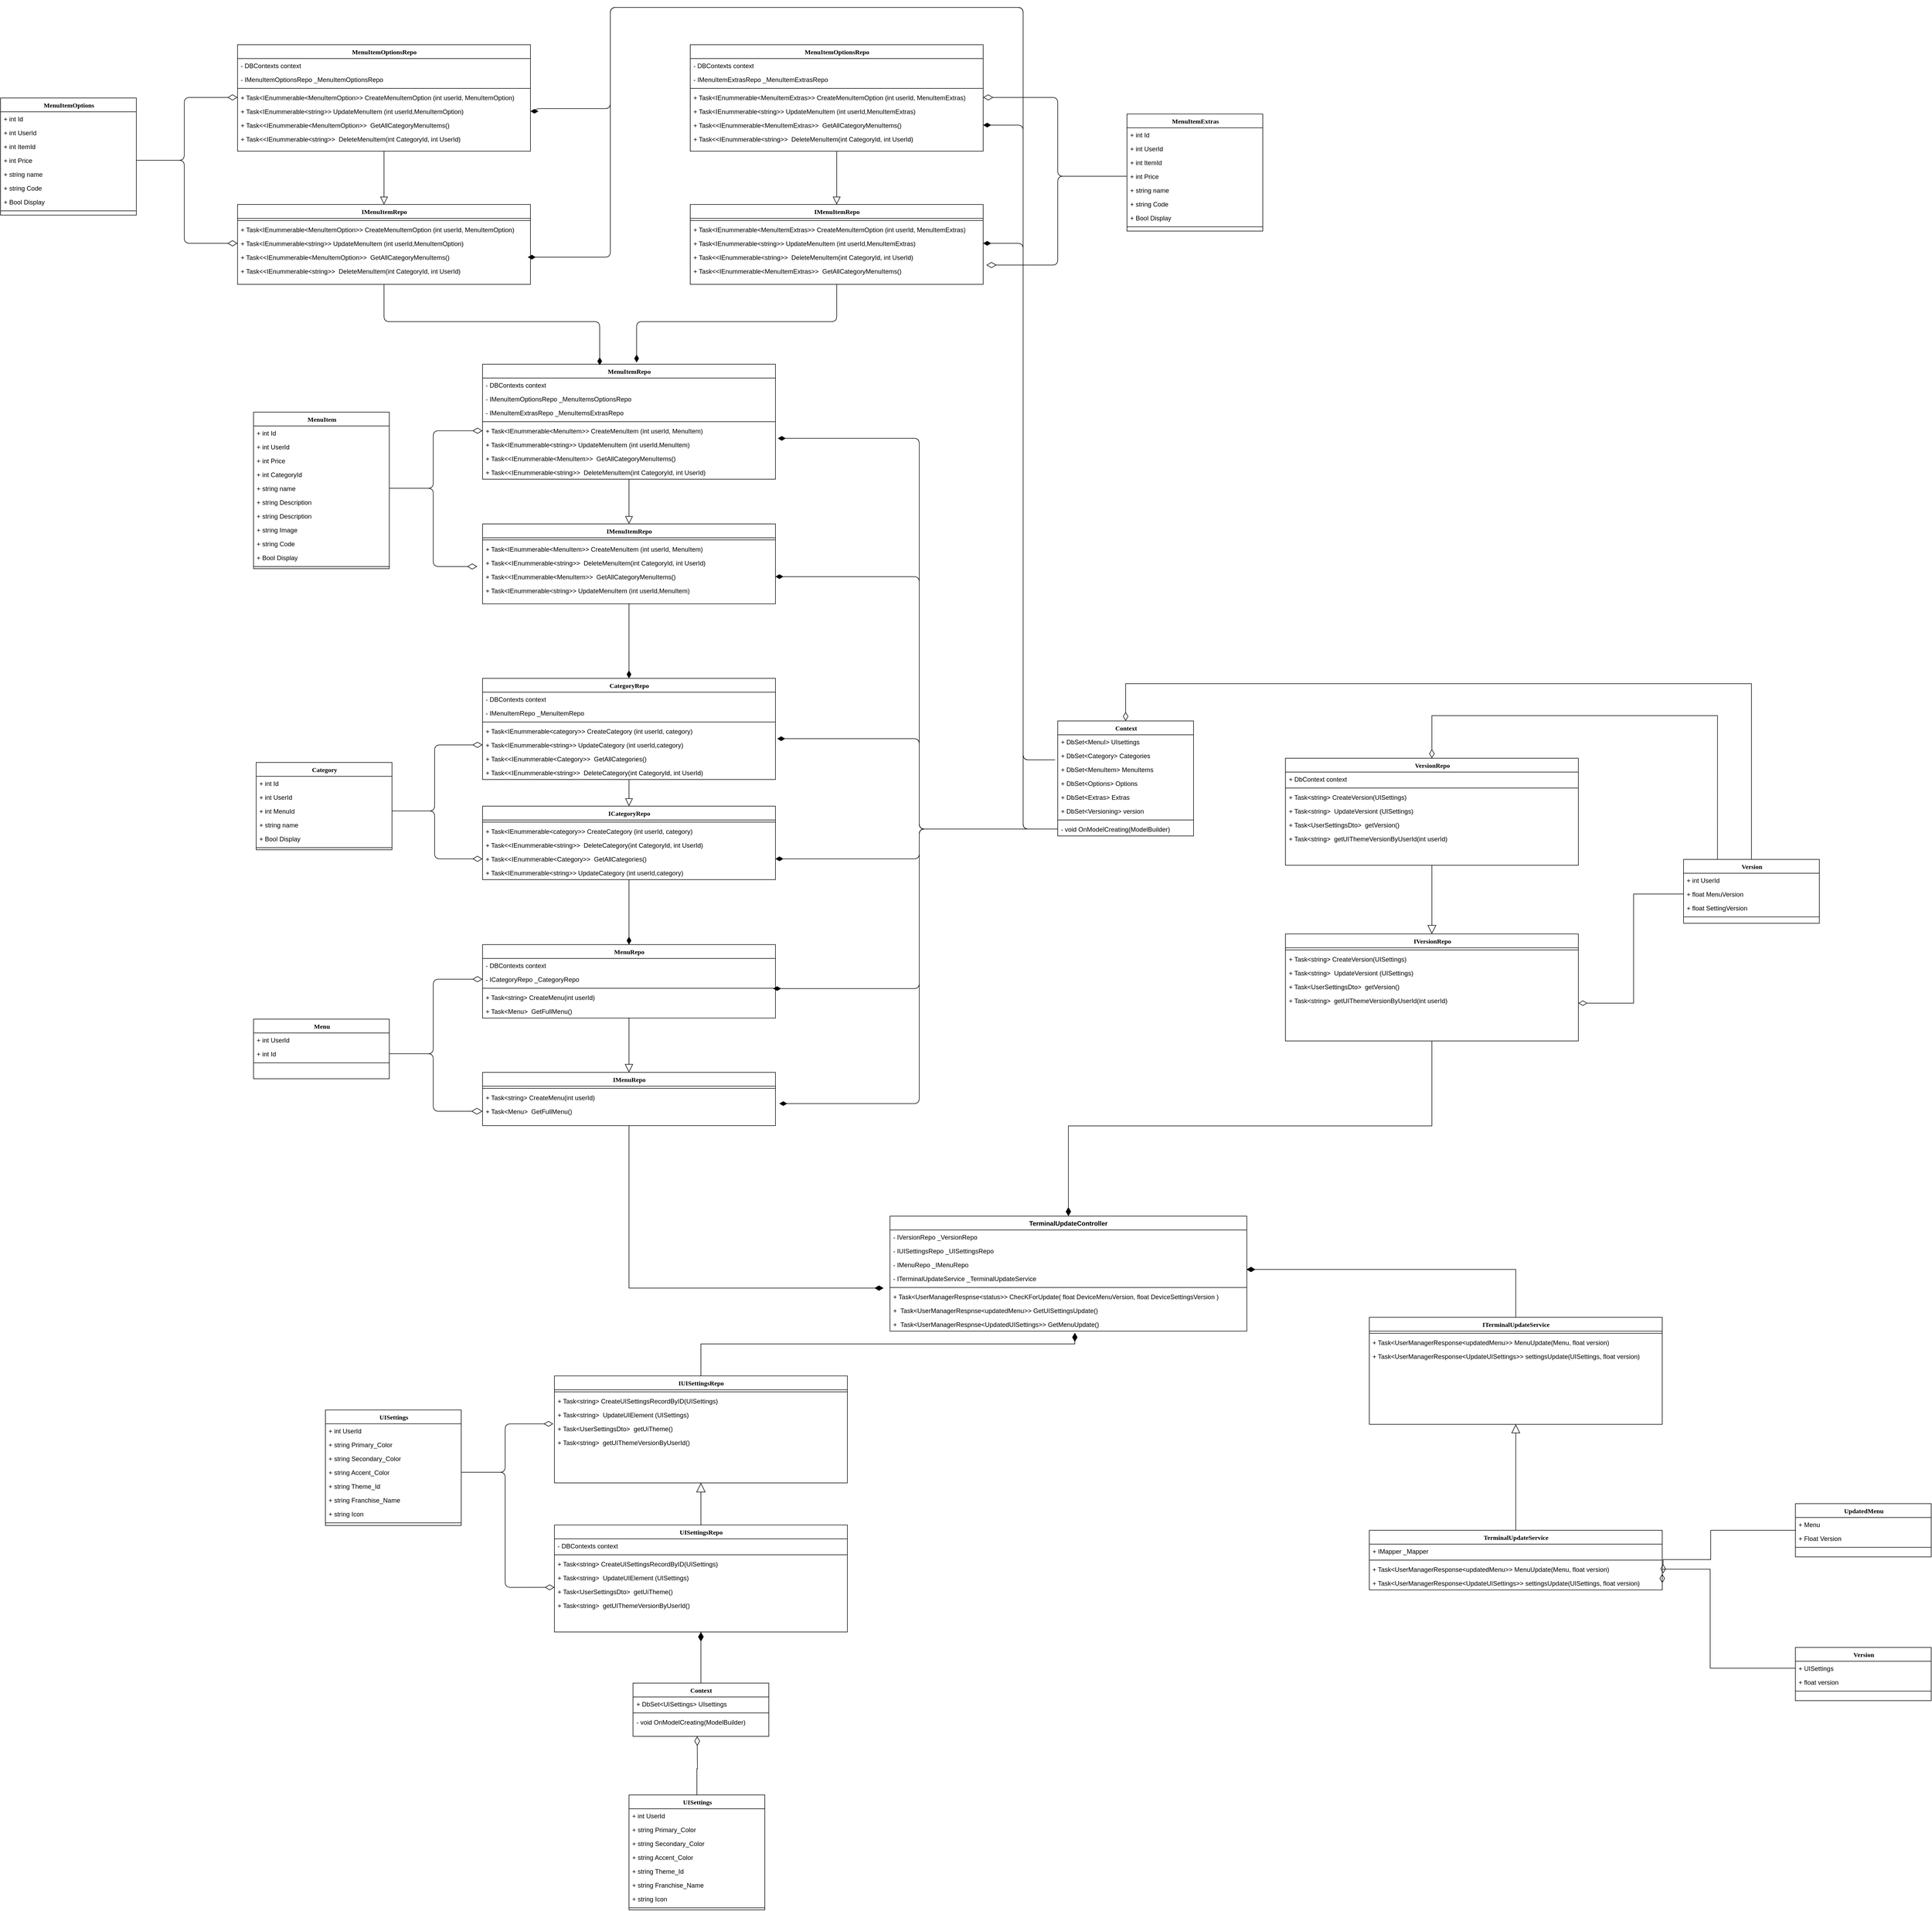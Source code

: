 <mxfile version="14.1.8" type="device"><diagram id="ekgEh6rshAlhiLFgB6Tt" name="Page-1"><mxGraphModel dx="4581" dy="3334" grid="1" gridSize="10" guides="1" tooltips="1" connect="1" arrows="1" fold="1" page="1" pageScale="1" pageWidth="850" pageHeight="1100" math="0" shadow="0"><root><mxCell id="0"/><mxCell id="1" parent="0"/><mxCell id="brvyLRqm-UbS8q6zyJNE-1" value="TerminalUpdateController" style="swimlane;fontStyle=1;align=center;verticalAlign=top;childLayout=stackLayout;horizontal=1;startSize=26;horizontalStack=0;resizeParent=1;resizeParentMax=0;resizeLast=0;collapsible=1;marginBottom=0;" vertex="1" parent="1"><mxGeometry x="-70" y="200" width="670" height="216" as="geometry"/></mxCell><mxCell id="brvyLRqm-UbS8q6zyJNE-5" value="- IVersionRepo _VersionRepo" style="text;strokeColor=none;fillColor=none;align=left;verticalAlign=top;spacingLeft=4;spacingRight=4;overflow=hidden;rotatable=0;points=[[0,0.5],[1,0.5]];portConstraint=eastwest;" vertex="1" parent="brvyLRqm-UbS8q6zyJNE-1"><mxGeometry y="26" width="670" height="26" as="geometry"/></mxCell><mxCell id="brvyLRqm-UbS8q6zyJNE-2" value="- IUISettingsRepo _UISettingsRepo" style="text;strokeColor=none;fillColor=none;align=left;verticalAlign=top;spacingLeft=4;spacingRight=4;overflow=hidden;rotatable=0;points=[[0,0.5],[1,0.5]];portConstraint=eastwest;fontStyle=0" vertex="1" parent="brvyLRqm-UbS8q6zyJNE-1"><mxGeometry y="52" width="670" height="26" as="geometry"/></mxCell><mxCell id="brvyLRqm-UbS8q6zyJNE-1120" value="- IMenuRepo _IMenuRepo" style="text;strokeColor=none;fillColor=none;align=left;verticalAlign=top;spacingLeft=4;spacingRight=4;overflow=hidden;rotatable=0;points=[[0,0.5],[1,0.5]];portConstraint=eastwest;fontStyle=0" vertex="1" parent="brvyLRqm-UbS8q6zyJNE-1"><mxGeometry y="78" width="670" height="26" as="geometry"/></mxCell><mxCell id="brvyLRqm-UbS8q6zyJNE-1199" value="- ITerminalUpdateService _TerminalUpdateService" style="text;strokeColor=none;fillColor=none;align=left;verticalAlign=top;spacingLeft=4;spacingRight=4;overflow=hidden;rotatable=0;points=[[0,0.5],[1,0.5]];portConstraint=eastwest;fontStyle=0" vertex="1" parent="brvyLRqm-UbS8q6zyJNE-1"><mxGeometry y="104" width="670" height="26" as="geometry"/></mxCell><mxCell id="brvyLRqm-UbS8q6zyJNE-3" value="" style="line;strokeWidth=1;fillColor=none;align=left;verticalAlign=middle;spacingTop=-1;spacingLeft=3;spacingRight=3;rotatable=0;labelPosition=right;points=[];portConstraint=eastwest;" vertex="1" parent="brvyLRqm-UbS8q6zyJNE-1"><mxGeometry y="130" width="670" height="8" as="geometry"/></mxCell><mxCell id="brvyLRqm-UbS8q6zyJNE-181" value="+ Task&lt;UserManagerRespnse&lt;status&gt;&gt; ChecKForUpdate( float DeviceMenuVersion, float DeviceSettingsVersion ) " style="text;strokeColor=none;fillColor=none;align=left;verticalAlign=top;spacingLeft=4;spacingRight=4;overflow=hidden;rotatable=0;points=[[0,0.5],[1,0.5]];portConstraint=eastwest;" vertex="1" parent="brvyLRqm-UbS8q6zyJNE-1"><mxGeometry y="138" width="670" height="26" as="geometry"/></mxCell><mxCell id="brvyLRqm-UbS8q6zyJNE-4" value="+  Task&lt;UserManagerRespnse&lt;updatedMenu&gt;&gt; GetUISettingsUpdate()" style="text;strokeColor=none;fillColor=none;align=left;verticalAlign=top;spacingLeft=4;spacingRight=4;overflow=hidden;rotatable=0;points=[[0,0.5],[1,0.5]];portConstraint=eastwest;" vertex="1" parent="brvyLRqm-UbS8q6zyJNE-1"><mxGeometry y="164" width="670" height="26" as="geometry"/></mxCell><mxCell id="brvyLRqm-UbS8q6zyJNE-1191" value="+  Task&lt;UserManagerRespnse&lt;UpdatedUISettings&gt;&gt; GetMenuUpdate()" style="text;strokeColor=none;fillColor=none;align=left;verticalAlign=top;spacingLeft=4;spacingRight=4;overflow=hidden;rotatable=0;points=[[0,0.5],[1,0.5]];portConstraint=eastwest;" vertex="1" parent="brvyLRqm-UbS8q6zyJNE-1"><mxGeometry y="190" width="670" height="26" as="geometry"/></mxCell><mxCell id="brvyLRqm-UbS8q6zyJNE-180" style="edgeStyle=orthogonalEdgeStyle;rounded=0;orthogonalLoop=1;jettySize=auto;html=1;exitX=0.5;exitY=0;exitDx=0;exitDy=0;endSize=14;endArrow=diamondThin;endFill=1;entryX=0.518;entryY=1.118;entryDx=0;entryDy=0;entryPerimeter=0;" edge="1" parent="1" source="brvyLRqm-UbS8q6zyJNE-140" target="brvyLRqm-UbS8q6zyJNE-1191"><mxGeometry relative="1" as="geometry"><mxPoint x="140" y="410" as="targetPoint"/><Array as="points"><mxPoint x="-425" y="440"/><mxPoint x="277" y="440"/></Array></mxGeometry></mxCell><mxCell id="brvyLRqm-UbS8q6zyJNE-140" value="IUISettingsRepo" style="swimlane;html=1;fontStyle=1;align=center;verticalAlign=top;childLayout=stackLayout;horizontal=1;startSize=26;horizontalStack=0;resizeParent=1;resizeLast=0;collapsible=1;marginBottom=0;swimlaneFillColor=#ffffff;rounded=0;shadow=0;comic=0;labelBackgroundColor=none;strokeWidth=1;fillColor=none;fontFamily=Verdana;fontSize=12" vertex="1" parent="1"><mxGeometry x="-700" y="500" width="550" height="201" as="geometry"/></mxCell><mxCell id="brvyLRqm-UbS8q6zyJNE-141" value="" style="line;html=1;strokeWidth=1;fillColor=none;align=left;verticalAlign=middle;spacingTop=-1;spacingLeft=3;spacingRight=3;rotatable=0;labelPosition=right;points=[];portConstraint=eastwest;" vertex="1" parent="brvyLRqm-UbS8q6zyJNE-140"><mxGeometry y="26" width="550" height="8" as="geometry"/></mxCell><mxCell id="brvyLRqm-UbS8q6zyJNE-142" value="+ Task&amp;lt;string&amp;gt; CreateUISettingsRecordByID(UISettings)" style="text;html=1;strokeColor=none;fillColor=none;align=left;verticalAlign=top;spacingLeft=4;spacingRight=4;whiteSpace=wrap;overflow=hidden;rotatable=0;points=[[0,0.5],[1,0.5]];portConstraint=eastwest;" vertex="1" parent="brvyLRqm-UbS8q6zyJNE-140"><mxGeometry y="34" width="550" height="26" as="geometry"/></mxCell><mxCell id="brvyLRqm-UbS8q6zyJNE-143" value="+ Task&amp;lt;string&amp;gt;&amp;nbsp;&amp;nbsp;UpdateUIElement (UISettings)" style="text;html=1;strokeColor=none;fillColor=none;align=left;verticalAlign=top;spacingLeft=4;spacingRight=4;whiteSpace=wrap;overflow=hidden;rotatable=0;points=[[0,0.5],[1,0.5]];portConstraint=eastwest;" vertex="1" parent="brvyLRqm-UbS8q6zyJNE-140"><mxGeometry y="60" width="550" height="26" as="geometry"/></mxCell><mxCell id="brvyLRqm-UbS8q6zyJNE-144" value="+ Task&amp;lt;UserSettingsDto&amp;gt;&amp;nbsp;&amp;nbsp;getUiTheme()" style="text;html=1;strokeColor=none;fillColor=none;align=left;verticalAlign=top;spacingLeft=4;spacingRight=4;whiteSpace=wrap;overflow=hidden;rotatable=0;points=[[0,0.5],[1,0.5]];portConstraint=eastwest;" vertex="1" parent="brvyLRqm-UbS8q6zyJNE-140"><mxGeometry y="86" width="550" height="26" as="geometry"/></mxCell><mxCell id="brvyLRqm-UbS8q6zyJNE-145" value="+ Task&amp;lt;string&amp;gt;&amp;nbsp;&amp;nbsp;getUIThemeVersionByUserId()" style="text;html=1;strokeColor=none;fillColor=none;align=left;verticalAlign=top;spacingLeft=4;spacingRight=4;whiteSpace=wrap;overflow=hidden;rotatable=0;points=[[0,0.5],[1,0.5]];portConstraint=eastwest;" vertex="1" parent="brvyLRqm-UbS8q6zyJNE-140"><mxGeometry y="112" width="550" height="36" as="geometry"/></mxCell><mxCell id="brvyLRqm-UbS8q6zyJNE-146" style="edgeStyle=orthogonalEdgeStyle;rounded=0;orthogonalLoop=1;jettySize=auto;html=1;exitX=0.5;exitY=0;exitDx=0;exitDy=0;entryX=0.5;entryY=1;entryDx=0;entryDy=0;endArrow=block;endFill=0;endSize=15;" edge="1" parent="1" source="brvyLRqm-UbS8q6zyJNE-147" target="brvyLRqm-UbS8q6zyJNE-140"><mxGeometry relative="1" as="geometry"/></mxCell><mxCell id="brvyLRqm-UbS8q6zyJNE-147" value="UISettingsRepo" style="swimlane;html=1;fontStyle=1;align=center;verticalAlign=top;childLayout=stackLayout;horizontal=1;startSize=26;horizontalStack=0;resizeParent=1;resizeLast=0;collapsible=1;marginBottom=0;swimlaneFillColor=#ffffff;rounded=0;shadow=0;comic=0;labelBackgroundColor=none;strokeWidth=1;fillColor=none;fontFamily=Verdana;fontSize=12" vertex="1" parent="1"><mxGeometry x="-700" y="780" width="550" height="201" as="geometry"/></mxCell><mxCell id="brvyLRqm-UbS8q6zyJNE-148" value="- DBContexts context" style="text;html=1;strokeColor=none;fillColor=none;align=left;verticalAlign=top;spacingLeft=4;spacingRight=4;whiteSpace=wrap;overflow=hidden;rotatable=0;points=[[0,0.5],[1,0.5]];portConstraint=eastwest;" vertex="1" parent="brvyLRqm-UbS8q6zyJNE-147"><mxGeometry y="26" width="550" height="26" as="geometry"/></mxCell><mxCell id="brvyLRqm-UbS8q6zyJNE-149" value="" style="line;html=1;strokeWidth=1;fillColor=none;align=left;verticalAlign=middle;spacingTop=-1;spacingLeft=3;spacingRight=3;rotatable=0;labelPosition=right;points=[];portConstraint=eastwest;" vertex="1" parent="brvyLRqm-UbS8q6zyJNE-147"><mxGeometry y="52" width="550" height="8" as="geometry"/></mxCell><mxCell id="brvyLRqm-UbS8q6zyJNE-150" value="+ Task&amp;lt;string&amp;gt; CreateUISettingsRecordByID(UISettings)" style="text;html=1;strokeColor=none;fillColor=none;align=left;verticalAlign=top;spacingLeft=4;spacingRight=4;whiteSpace=wrap;overflow=hidden;rotatable=0;points=[[0,0.5],[1,0.5]];portConstraint=eastwest;" vertex="1" parent="brvyLRqm-UbS8q6zyJNE-147"><mxGeometry y="60" width="550" height="26" as="geometry"/></mxCell><mxCell id="brvyLRqm-UbS8q6zyJNE-151" value="+ Task&amp;lt;string&amp;gt;&amp;nbsp;&amp;nbsp;UpdateUIElement (UISettings)" style="text;html=1;strokeColor=none;fillColor=none;align=left;verticalAlign=top;spacingLeft=4;spacingRight=4;whiteSpace=wrap;overflow=hidden;rotatable=0;points=[[0,0.5],[1,0.5]];portConstraint=eastwest;" vertex="1" parent="brvyLRqm-UbS8q6zyJNE-147"><mxGeometry y="86" width="550" height="26" as="geometry"/></mxCell><mxCell id="brvyLRqm-UbS8q6zyJNE-152" value="+ Task&amp;lt;UserSettingsDto&amp;gt;&amp;nbsp;&amp;nbsp;getUiTheme()" style="text;html=1;strokeColor=none;fillColor=none;align=left;verticalAlign=top;spacingLeft=4;spacingRight=4;whiteSpace=wrap;overflow=hidden;rotatable=0;points=[[0,0.5],[1,0.5]];portConstraint=eastwest;" vertex="1" parent="brvyLRqm-UbS8q6zyJNE-147"><mxGeometry y="112" width="550" height="26" as="geometry"/></mxCell><mxCell id="brvyLRqm-UbS8q6zyJNE-153" value="+ Task&amp;lt;string&amp;gt;&amp;nbsp;&amp;nbsp;getUIThemeVersionByUserId()" style="text;html=1;strokeColor=none;fillColor=none;align=left;verticalAlign=top;spacingLeft=4;spacingRight=4;whiteSpace=wrap;overflow=hidden;rotatable=0;points=[[0,0.5],[1,0.5]];portConstraint=eastwest;" vertex="1" parent="brvyLRqm-UbS8q6zyJNE-147"><mxGeometry y="138" width="550" height="36" as="geometry"/></mxCell><mxCell id="brvyLRqm-UbS8q6zyJNE-154" style="edgeStyle=orthogonalEdgeStyle;rounded=0;orthogonalLoop=1;jettySize=auto;html=1;exitX=0.5;exitY=0;exitDx=0;exitDy=0;entryX=0.5;entryY=1;entryDx=0;entryDy=0;endArrow=diamondThin;endFill=1;endSize=15;" edge="1" parent="1" source="brvyLRqm-UbS8q6zyJNE-155" target="brvyLRqm-UbS8q6zyJNE-147"><mxGeometry relative="1" as="geometry"/></mxCell><mxCell id="brvyLRqm-UbS8q6zyJNE-155" value="Context" style="swimlane;html=1;fontStyle=1;align=center;verticalAlign=top;childLayout=stackLayout;horizontal=1;startSize=26;horizontalStack=0;resizeParent=1;resizeLast=0;collapsible=1;marginBottom=0;swimlaneFillColor=#ffffff;rounded=0;shadow=0;comic=0;labelBackgroundColor=none;strokeWidth=1;fillColor=none;fontFamily=Verdana;fontSize=12" vertex="1" parent="1"><mxGeometry x="-552.5" y="1077" width="255" height="100" as="geometry"/></mxCell><mxCell id="brvyLRqm-UbS8q6zyJNE-156" value="+&amp;nbsp;DbSet&amp;lt;UISettings&amp;gt; UIsettings" style="text;html=1;strokeColor=none;fillColor=none;align=left;verticalAlign=top;spacingLeft=4;spacingRight=4;whiteSpace=wrap;overflow=hidden;rotatable=0;points=[[0,0.5],[1,0.5]];portConstraint=eastwest;" vertex="1" parent="brvyLRqm-UbS8q6zyJNE-155"><mxGeometry y="26" width="255" height="26" as="geometry"/></mxCell><mxCell id="brvyLRqm-UbS8q6zyJNE-157" value="" style="line;html=1;strokeWidth=1;fillColor=none;align=left;verticalAlign=middle;spacingTop=-1;spacingLeft=3;spacingRight=3;rotatable=0;labelPosition=right;points=[];portConstraint=eastwest;" vertex="1" parent="brvyLRqm-UbS8q6zyJNE-155"><mxGeometry y="52" width="255" height="8" as="geometry"/></mxCell><mxCell id="brvyLRqm-UbS8q6zyJNE-158" value="- void OnModelCreating(ModelBuilder)" style="text;html=1;strokeColor=none;fillColor=none;align=left;verticalAlign=top;spacingLeft=4;spacingRight=4;whiteSpace=wrap;overflow=hidden;rotatable=0;points=[[0,0.5],[1,0.5]];portConstraint=eastwest;" vertex="1" parent="brvyLRqm-UbS8q6zyJNE-155"><mxGeometry y="60" width="255" height="26" as="geometry"/></mxCell><mxCell id="brvyLRqm-UbS8q6zyJNE-159" style="edgeStyle=orthogonalEdgeStyle;rounded=0;orthogonalLoop=1;jettySize=auto;html=1;exitX=0.5;exitY=0;exitDx=0;exitDy=0;endArrow=diamondThin;endFill=0;endSize=15;" edge="1" parent="1" source="brvyLRqm-UbS8q6zyJNE-160"><mxGeometry relative="1" as="geometry"><mxPoint x="-432.0" y="1177" as="targetPoint"/></mxGeometry></mxCell><mxCell id="brvyLRqm-UbS8q6zyJNE-160" value="UISettings" style="swimlane;html=1;fontStyle=1;align=center;verticalAlign=top;childLayout=stackLayout;horizontal=1;startSize=26;horizontalStack=0;resizeParent=1;resizeLast=0;collapsible=1;marginBottom=0;swimlaneFillColor=#ffffff;rounded=0;shadow=0;comic=0;labelBackgroundColor=none;strokeWidth=1;fillColor=none;fontFamily=Verdana;fontSize=12" vertex="1" parent="1"><mxGeometry x="-560" y="1287" width="255" height="216" as="geometry"/></mxCell><mxCell id="brvyLRqm-UbS8q6zyJNE-161" value="+ int UserId" style="text;html=1;strokeColor=none;fillColor=none;align=left;verticalAlign=top;spacingLeft=4;spacingRight=4;whiteSpace=wrap;overflow=hidden;rotatable=0;points=[[0,0.5],[1,0.5]];portConstraint=eastwest;" vertex="1" parent="brvyLRqm-UbS8q6zyJNE-160"><mxGeometry y="26" width="255" height="26" as="geometry"/></mxCell><mxCell id="brvyLRqm-UbS8q6zyJNE-162" value="+ string Primary_Color" style="text;html=1;strokeColor=none;fillColor=none;align=left;verticalAlign=top;spacingLeft=4;spacingRight=4;whiteSpace=wrap;overflow=hidden;rotatable=0;points=[[0,0.5],[1,0.5]];portConstraint=eastwest;" vertex="1" parent="brvyLRqm-UbS8q6zyJNE-160"><mxGeometry y="52" width="255" height="26" as="geometry"/></mxCell><mxCell id="brvyLRqm-UbS8q6zyJNE-163" value="+ string Secondary_Color" style="text;html=1;strokeColor=none;fillColor=none;align=left;verticalAlign=top;spacingLeft=4;spacingRight=4;whiteSpace=wrap;overflow=hidden;rotatable=0;points=[[0,0.5],[1,0.5]];portConstraint=eastwest;" vertex="1" parent="brvyLRqm-UbS8q6zyJNE-160"><mxGeometry y="78" width="255" height="26" as="geometry"/></mxCell><mxCell id="brvyLRqm-UbS8q6zyJNE-164" value="+ string Accent_Color" style="text;html=1;strokeColor=none;fillColor=none;align=left;verticalAlign=top;spacingLeft=4;spacingRight=4;whiteSpace=wrap;overflow=hidden;rotatable=0;points=[[0,0.5],[1,0.5]];portConstraint=eastwest;" vertex="1" parent="brvyLRqm-UbS8q6zyJNE-160"><mxGeometry y="104" width="255" height="26" as="geometry"/></mxCell><mxCell id="brvyLRqm-UbS8q6zyJNE-165" value="+ string Theme_Id" style="text;html=1;strokeColor=none;fillColor=none;align=left;verticalAlign=top;spacingLeft=4;spacingRight=4;whiteSpace=wrap;overflow=hidden;rotatable=0;points=[[0,0.5],[1,0.5]];portConstraint=eastwest;" vertex="1" parent="brvyLRqm-UbS8q6zyJNE-160"><mxGeometry y="130" width="255" height="26" as="geometry"/></mxCell><mxCell id="brvyLRqm-UbS8q6zyJNE-166" value="+ string Franchise_Name" style="text;html=1;strokeColor=none;fillColor=none;align=left;verticalAlign=top;spacingLeft=4;spacingRight=4;whiteSpace=wrap;overflow=hidden;rotatable=0;points=[[0,0.5],[1,0.5]];portConstraint=eastwest;" vertex="1" parent="brvyLRqm-UbS8q6zyJNE-160"><mxGeometry y="156" width="255" height="26" as="geometry"/></mxCell><mxCell id="brvyLRqm-UbS8q6zyJNE-167" value="+ string Icon" style="text;html=1;strokeColor=none;fillColor=none;align=left;verticalAlign=top;spacingLeft=4;spacingRight=4;whiteSpace=wrap;overflow=hidden;rotatable=0;points=[[0,0.5],[1,0.5]];portConstraint=eastwest;" vertex="1" parent="brvyLRqm-UbS8q6zyJNE-160"><mxGeometry y="182" width="255" height="26" as="geometry"/></mxCell><mxCell id="brvyLRqm-UbS8q6zyJNE-168" value="" style="line;html=1;strokeWidth=1;fillColor=none;align=left;verticalAlign=middle;spacingTop=-1;spacingLeft=3;spacingRight=3;rotatable=0;labelPosition=right;points=[];portConstraint=eastwest;" vertex="1" parent="brvyLRqm-UbS8q6zyJNE-160"><mxGeometry y="208" width="255" height="8" as="geometry"/></mxCell><mxCell id="brvyLRqm-UbS8q6zyJNE-169" value="UISettings" style="swimlane;html=1;fontStyle=1;align=center;verticalAlign=top;childLayout=stackLayout;horizontal=1;startSize=26;horizontalStack=0;resizeParent=1;resizeLast=0;collapsible=1;marginBottom=0;swimlaneFillColor=#ffffff;rounded=0;shadow=0;comic=0;labelBackgroundColor=none;strokeWidth=1;fillColor=none;fontFamily=Verdana;fontSize=12" vertex="1" parent="1"><mxGeometry x="-1130" y="564" width="255" height="217" as="geometry"/></mxCell><mxCell id="brvyLRqm-UbS8q6zyJNE-170" value="+ int UserId" style="text;html=1;strokeColor=none;fillColor=none;align=left;verticalAlign=top;spacingLeft=4;spacingRight=4;whiteSpace=wrap;overflow=hidden;rotatable=0;points=[[0,0.5],[1,0.5]];portConstraint=eastwest;" vertex="1" parent="brvyLRqm-UbS8q6zyJNE-169"><mxGeometry y="26" width="255" height="26" as="geometry"/></mxCell><mxCell id="brvyLRqm-UbS8q6zyJNE-171" value="+ string Primary_Color" style="text;html=1;strokeColor=none;fillColor=none;align=left;verticalAlign=top;spacingLeft=4;spacingRight=4;whiteSpace=wrap;overflow=hidden;rotatable=0;points=[[0,0.5],[1,0.5]];portConstraint=eastwest;" vertex="1" parent="brvyLRqm-UbS8q6zyJNE-169"><mxGeometry y="52" width="255" height="26" as="geometry"/></mxCell><mxCell id="brvyLRqm-UbS8q6zyJNE-172" value="+ string Secondary_Color" style="text;html=1;strokeColor=none;fillColor=none;align=left;verticalAlign=top;spacingLeft=4;spacingRight=4;whiteSpace=wrap;overflow=hidden;rotatable=0;points=[[0,0.5],[1,0.5]];portConstraint=eastwest;" vertex="1" parent="brvyLRqm-UbS8q6zyJNE-169"><mxGeometry y="78" width="255" height="26" as="geometry"/></mxCell><mxCell id="brvyLRqm-UbS8q6zyJNE-173" value="+ string Accent_Color" style="text;html=1;strokeColor=none;fillColor=none;align=left;verticalAlign=top;spacingLeft=4;spacingRight=4;whiteSpace=wrap;overflow=hidden;rotatable=0;points=[[0,0.5],[1,0.5]];portConstraint=eastwest;" vertex="1" parent="brvyLRqm-UbS8q6zyJNE-169"><mxGeometry y="104" width="255" height="26" as="geometry"/></mxCell><mxCell id="brvyLRqm-UbS8q6zyJNE-174" value="+ string Theme_Id" style="text;html=1;strokeColor=none;fillColor=none;align=left;verticalAlign=top;spacingLeft=4;spacingRight=4;whiteSpace=wrap;overflow=hidden;rotatable=0;points=[[0,0.5],[1,0.5]];portConstraint=eastwest;" vertex="1" parent="brvyLRqm-UbS8q6zyJNE-169"><mxGeometry y="130" width="255" height="26" as="geometry"/></mxCell><mxCell id="brvyLRqm-UbS8q6zyJNE-175" value="+ string Franchise_Name" style="text;html=1;strokeColor=none;fillColor=none;align=left;verticalAlign=top;spacingLeft=4;spacingRight=4;whiteSpace=wrap;overflow=hidden;rotatable=0;points=[[0,0.5],[1,0.5]];portConstraint=eastwest;" vertex="1" parent="brvyLRqm-UbS8q6zyJNE-169"><mxGeometry y="156" width="255" height="26" as="geometry"/></mxCell><mxCell id="brvyLRqm-UbS8q6zyJNE-176" value="+ string Icon" style="text;html=1;strokeColor=none;fillColor=none;align=left;verticalAlign=top;spacingLeft=4;spacingRight=4;whiteSpace=wrap;overflow=hidden;rotatable=0;points=[[0,0.5],[1,0.5]];portConstraint=eastwest;" vertex="1" parent="brvyLRqm-UbS8q6zyJNE-169"><mxGeometry y="182" width="255" height="26" as="geometry"/></mxCell><mxCell id="brvyLRqm-UbS8q6zyJNE-177" value="" style="line;html=1;strokeWidth=1;fillColor=none;align=left;verticalAlign=middle;spacingTop=-1;spacingLeft=3;spacingRight=3;rotatable=0;labelPosition=right;points=[];portConstraint=eastwest;" vertex="1" parent="brvyLRqm-UbS8q6zyJNE-169"><mxGeometry y="208" width="255" height="8" as="geometry"/></mxCell><mxCell id="brvyLRqm-UbS8q6zyJNE-178" style="edgeStyle=orthogonalEdgeStyle;rounded=1;orthogonalLoop=1;jettySize=auto;html=1;exitX=1;exitY=0.5;exitDx=0;exitDy=0;entryX=-0.004;entryY=0.158;entryDx=0;entryDy=0;entryPerimeter=0;endArrow=diamondThin;endFill=0;endSize=15;" edge="1" parent="1" source="brvyLRqm-UbS8q6zyJNE-173" target="brvyLRqm-UbS8q6zyJNE-144"><mxGeometry relative="1" as="geometry"/></mxCell><mxCell id="brvyLRqm-UbS8q6zyJNE-179" style="edgeStyle=orthogonalEdgeStyle;rounded=1;orthogonalLoop=1;jettySize=auto;html=1;exitX=1;exitY=0.5;exitDx=0;exitDy=0;entryX=0;entryY=0.199;entryDx=0;entryDy=0;entryPerimeter=0;endArrow=diamondThin;endFill=0;endSize=15;" edge="1" parent="1" source="brvyLRqm-UbS8q6zyJNE-173" target="brvyLRqm-UbS8q6zyJNE-152"><mxGeometry relative="1" as="geometry"/></mxCell><mxCell id="brvyLRqm-UbS8q6zyJNE-735" style="edgeStyle=orthogonalEdgeStyle;rounded=0;orthogonalLoop=1;jettySize=auto;html=1;exitX=0.484;exitY=-0.005;exitDx=0;exitDy=0;entryX=0.491;entryY=1.083;entryDx=0;entryDy=0;entryPerimeter=0;endArrow=diamondThin;endFill=1;endSize=15;exitPerimeter=0;" edge="1" parent="1"><mxGeometry relative="1" as="geometry"><Array as="points"><mxPoint x="6670" y="3369"/></Array><mxPoint x="6670.05" y="3252.988" as="targetPoint"/></mxGeometry></mxCell><mxCell id="brvyLRqm-UbS8q6zyJNE-736" style="edgeStyle=orthogonalEdgeStyle;rounded=1;orthogonalLoop=1;jettySize=auto;html=1;exitX=1;exitY=0.5;exitDx=0;exitDy=0;entryX=-0.004;entryY=0.158;entryDx=0;entryDy=0;entryPerimeter=0;endArrow=diamondThin;endFill=0;endSize=15;" edge="1" parent="1"><mxGeometry relative="1" as="geometry"><mxPoint x="6397.8" y="3752.108" as="targetPoint"/></mxGeometry></mxCell><mxCell id="brvyLRqm-UbS8q6zyJNE-974" style="edgeStyle=orthogonalEdgeStyle;rounded=0;orthogonalLoop=1;jettySize=auto;html=1;exitX=0.5;exitY=0;exitDx=0;exitDy=0;entryX=0.5;entryY=1;entryDx=0;entryDy=0;startArrow=block;startFill=0;endArrow=none;endFill=0;startSize=13;" edge="1" parent="1" source="brvyLRqm-UbS8q6zyJNE-975" target="brvyLRqm-UbS8q6zyJNE-987"><mxGeometry relative="1" as="geometry"/></mxCell><mxCell id="brvyLRqm-UbS8q6zyJNE-1119" style="edgeStyle=orthogonalEdgeStyle;rounded=0;orthogonalLoop=1;jettySize=auto;html=1;exitX=0.5;exitY=1;exitDx=0;exitDy=0;entryX=-0.018;entryY=-0.11;entryDx=0;entryDy=0;entryPerimeter=0;endArrow=diamondThin;endFill=1;endSize=14;" edge="1" parent="1" source="brvyLRqm-UbS8q6zyJNE-975" target="brvyLRqm-UbS8q6zyJNE-181"><mxGeometry relative="1" as="geometry"/></mxCell><mxCell id="brvyLRqm-UbS8q6zyJNE-975" value="IMenuRepo" style="swimlane;html=1;fontStyle=1;align=center;verticalAlign=top;childLayout=stackLayout;horizontal=1;startSize=26;horizontalStack=0;resizeParent=1;resizeLast=0;collapsible=1;marginBottom=0;swimlaneFillColor=#ffffff;rounded=0;shadow=0;comic=0;labelBackgroundColor=none;strokeWidth=1;fillColor=none;fontFamily=Verdana;fontSize=12" vertex="1" parent="1"><mxGeometry x="-835" y="-70.04" width="550" height="100" as="geometry"/></mxCell><mxCell id="brvyLRqm-UbS8q6zyJNE-976" value="" style="line;html=1;strokeWidth=1;fillColor=none;align=left;verticalAlign=middle;spacingTop=-1;spacingLeft=3;spacingRight=3;rotatable=0;labelPosition=right;points=[];portConstraint=eastwest;" vertex="1" parent="brvyLRqm-UbS8q6zyJNE-975"><mxGeometry y="26" width="550" height="8" as="geometry"/></mxCell><mxCell id="brvyLRqm-UbS8q6zyJNE-977" value="+ Task&amp;lt;string&amp;gt; CreateMenu(int userId)" style="text;html=1;strokeColor=none;fillColor=none;align=left;verticalAlign=top;spacingLeft=4;spacingRight=4;whiteSpace=wrap;overflow=hidden;rotatable=0;points=[[0,0.5],[1,0.5]];portConstraint=eastwest;" vertex="1" parent="brvyLRqm-UbS8q6zyJNE-975"><mxGeometry y="34" width="550" height="26" as="geometry"/></mxCell><mxCell id="brvyLRqm-UbS8q6zyJNE-978" value="+ Task&amp;lt;Menu&amp;gt;&amp;nbsp; GetFullMenu()" style="text;html=1;strokeColor=none;fillColor=none;align=left;verticalAlign=top;spacingLeft=4;spacingRight=4;whiteSpace=wrap;overflow=hidden;rotatable=0;points=[[0,0.5],[1,0.5]];portConstraint=eastwest;" vertex="1" parent="brvyLRqm-UbS8q6zyJNE-975"><mxGeometry y="60" width="550" height="26" as="geometry"/></mxCell><mxCell id="brvyLRqm-UbS8q6zyJNE-979" value="Context" style="swimlane;html=1;fontStyle=1;align=center;verticalAlign=top;childLayout=stackLayout;horizontal=1;startSize=26;horizontalStack=0;resizeParent=1;resizeLast=0;collapsible=1;marginBottom=0;swimlaneFillColor=#ffffff;rounded=0;shadow=0;comic=0;labelBackgroundColor=none;strokeWidth=1;fillColor=none;fontFamily=Verdana;fontSize=12" vertex="1" parent="1"><mxGeometry x="245" y="-730.04" width="255" height="216" as="geometry"/></mxCell><mxCell id="brvyLRqm-UbS8q6zyJNE-980" value="+&amp;nbsp;DbSet&amp;lt;MenuI&amp;gt; UIsettings" style="text;html=1;strokeColor=none;fillColor=none;align=left;verticalAlign=top;spacingLeft=4;spacingRight=4;whiteSpace=wrap;overflow=hidden;rotatable=0;points=[[0,0.5],[1,0.5]];portConstraint=eastwest;" vertex="1" parent="brvyLRqm-UbS8q6zyJNE-979"><mxGeometry y="26" width="255" height="26" as="geometry"/></mxCell><mxCell id="brvyLRqm-UbS8q6zyJNE-981" value="+&amp;nbsp;DbSet&amp;lt;Category&amp;gt; Categories" style="text;html=1;strokeColor=none;fillColor=none;align=left;verticalAlign=top;spacingLeft=4;spacingRight=4;whiteSpace=wrap;overflow=hidden;rotatable=0;points=[[0,0.5],[1,0.5]];portConstraint=eastwest;" vertex="1" parent="brvyLRqm-UbS8q6zyJNE-979"><mxGeometry y="52" width="255" height="26" as="geometry"/></mxCell><mxCell id="brvyLRqm-UbS8q6zyJNE-982" value="+&amp;nbsp;DbSet&amp;lt;MenuItem&amp;gt; MenuItems" style="text;html=1;strokeColor=none;fillColor=none;align=left;verticalAlign=top;spacingLeft=4;spacingRight=4;whiteSpace=wrap;overflow=hidden;rotatable=0;points=[[0,0.5],[1,0.5]];portConstraint=eastwest;" vertex="1" parent="brvyLRqm-UbS8q6zyJNE-979"><mxGeometry y="78" width="255" height="26" as="geometry"/></mxCell><mxCell id="brvyLRqm-UbS8q6zyJNE-983" value="+&amp;nbsp;DbSet&amp;lt;Options&amp;gt; Options" style="text;html=1;strokeColor=none;fillColor=none;align=left;verticalAlign=top;spacingLeft=4;spacingRight=4;whiteSpace=wrap;overflow=hidden;rotatable=0;points=[[0,0.5],[1,0.5]];portConstraint=eastwest;" vertex="1" parent="brvyLRqm-UbS8q6zyJNE-979"><mxGeometry y="104" width="255" height="26" as="geometry"/></mxCell><mxCell id="brvyLRqm-UbS8q6zyJNE-984" value="+&amp;nbsp;DbSet&amp;lt;Extras&amp;gt; Extras" style="text;html=1;strokeColor=none;fillColor=none;align=left;verticalAlign=top;spacingLeft=4;spacingRight=4;whiteSpace=wrap;overflow=hidden;rotatable=0;points=[[0,0.5],[1,0.5]];portConstraint=eastwest;" vertex="1" parent="brvyLRqm-UbS8q6zyJNE-979"><mxGeometry y="130" width="255" height="26" as="geometry"/></mxCell><mxCell id="brvyLRqm-UbS8q6zyJNE-1127" value="+&amp;nbsp;DbSet&amp;lt;Versioning&amp;gt; version" style="text;html=1;strokeColor=none;fillColor=none;align=left;verticalAlign=top;spacingLeft=4;spacingRight=4;whiteSpace=wrap;overflow=hidden;rotatable=0;points=[[0,0.5],[1,0.5]];portConstraint=eastwest;" vertex="1" parent="brvyLRqm-UbS8q6zyJNE-979"><mxGeometry y="156" width="255" height="26" as="geometry"/></mxCell><mxCell id="brvyLRqm-UbS8q6zyJNE-985" value="" style="line;html=1;strokeWidth=1;fillColor=none;align=left;verticalAlign=middle;spacingTop=-1;spacingLeft=3;spacingRight=3;rotatable=0;labelPosition=right;points=[];portConstraint=eastwest;" vertex="1" parent="brvyLRqm-UbS8q6zyJNE-979"><mxGeometry y="182" width="255" height="8" as="geometry"/></mxCell><mxCell id="brvyLRqm-UbS8q6zyJNE-986" value="- void OnModelCreating(ModelBuilder)" style="text;html=1;strokeColor=none;fillColor=none;align=left;verticalAlign=top;spacingLeft=4;spacingRight=4;whiteSpace=wrap;overflow=hidden;rotatable=0;points=[[0,0.5],[1,0.5]];portConstraint=eastwest;" vertex="1" parent="brvyLRqm-UbS8q6zyJNE-979"><mxGeometry y="190" width="255" height="26" as="geometry"/></mxCell><mxCell id="brvyLRqm-UbS8q6zyJNE-987" value="MenuRepo" style="swimlane;html=1;fontStyle=1;align=center;verticalAlign=top;childLayout=stackLayout;horizontal=1;startSize=26;horizontalStack=0;resizeParent=1;resizeLast=0;collapsible=1;marginBottom=0;swimlaneFillColor=#ffffff;rounded=0;shadow=0;comic=0;labelBackgroundColor=none;strokeWidth=1;fillColor=none;fontFamily=Verdana;fontSize=12" vertex="1" parent="1"><mxGeometry x="-835" y="-310.04" width="550" height="138" as="geometry"/></mxCell><mxCell id="brvyLRqm-UbS8q6zyJNE-988" value="- DBContexts context&lt;br&gt;" style="text;html=1;strokeColor=none;fillColor=none;align=left;verticalAlign=top;spacingLeft=4;spacingRight=4;whiteSpace=wrap;overflow=hidden;rotatable=0;points=[[0,0.5],[1,0.5]];portConstraint=eastwest;" vertex="1" parent="brvyLRqm-UbS8q6zyJNE-987"><mxGeometry y="26" width="550" height="26" as="geometry"/></mxCell><mxCell id="brvyLRqm-UbS8q6zyJNE-989" value="&lt;div style=&quot;text-align: center&quot;&gt;- ICategoryRepo _CategoryRepo&lt;/div&gt;" style="text;html=1;strokeColor=none;fillColor=none;align=left;verticalAlign=top;spacingLeft=4;spacingRight=4;whiteSpace=wrap;overflow=hidden;rotatable=0;points=[[0,0.5],[1,0.5]];portConstraint=eastwest;" vertex="1" parent="brvyLRqm-UbS8q6zyJNE-987"><mxGeometry y="52" width="550" height="26" as="geometry"/></mxCell><mxCell id="brvyLRqm-UbS8q6zyJNE-990" value="" style="line;html=1;strokeWidth=1;fillColor=none;align=left;verticalAlign=middle;spacingTop=-1;spacingLeft=3;spacingRight=3;rotatable=0;labelPosition=right;points=[];portConstraint=eastwest;" vertex="1" parent="brvyLRqm-UbS8q6zyJNE-987"><mxGeometry y="78" width="550" height="8" as="geometry"/></mxCell><mxCell id="brvyLRqm-UbS8q6zyJNE-991" value="+ Task&amp;lt;string&amp;gt; CreateMenu(int userId)" style="text;html=1;strokeColor=none;fillColor=none;align=left;verticalAlign=top;spacingLeft=4;spacingRight=4;whiteSpace=wrap;overflow=hidden;rotatable=0;points=[[0,0.5],[1,0.5]];portConstraint=eastwest;" vertex="1" parent="brvyLRqm-UbS8q6zyJNE-987"><mxGeometry y="86" width="550" height="26" as="geometry"/></mxCell><mxCell id="brvyLRqm-UbS8q6zyJNE-992" value="+ Task&amp;lt;Menu&amp;gt;&amp;nbsp; GetFullMenu()" style="text;html=1;strokeColor=none;fillColor=none;align=left;verticalAlign=top;spacingLeft=4;spacingRight=4;whiteSpace=wrap;overflow=hidden;rotatable=0;points=[[0,0.5],[1,0.5]];portConstraint=eastwest;" vertex="1" parent="brvyLRqm-UbS8q6zyJNE-987"><mxGeometry y="112" width="550" height="26" as="geometry"/></mxCell><mxCell id="brvyLRqm-UbS8q6zyJNE-993" style="edgeStyle=orthogonalEdgeStyle;rounded=0;orthogonalLoop=1;jettySize=auto;html=1;exitX=0.5;exitY=1;exitDx=0;exitDy=0;entryX=0.5;entryY=0;entryDx=0;entryDy=0;startArrow=none;startFill=0;startSize=13;endArrow=diamondThin;endFill=1;endSize=12;" edge="1" parent="1" source="brvyLRqm-UbS8q6zyJNE-994" target="brvyLRqm-UbS8q6zyJNE-987"><mxGeometry relative="1" as="geometry"/></mxCell><mxCell id="brvyLRqm-UbS8q6zyJNE-994" value="ICategoryRepo" style="swimlane;html=1;fontStyle=1;align=center;verticalAlign=top;childLayout=stackLayout;horizontal=1;startSize=26;horizontalStack=0;resizeParent=1;resizeLast=0;collapsible=1;marginBottom=0;swimlaneFillColor=#ffffff;rounded=0;shadow=0;comic=0;labelBackgroundColor=none;strokeWidth=1;fillColor=none;fontFamily=Verdana;fontSize=12" vertex="1" parent="1"><mxGeometry x="-835" y="-570.04" width="550" height="138" as="geometry"/></mxCell><mxCell id="brvyLRqm-UbS8q6zyJNE-995" value="" style="line;html=1;strokeWidth=1;fillColor=none;align=left;verticalAlign=middle;spacingTop=-1;spacingLeft=3;spacingRight=3;rotatable=0;labelPosition=right;points=[];portConstraint=eastwest;" vertex="1" parent="brvyLRqm-UbS8q6zyJNE-994"><mxGeometry y="26" width="550" height="8" as="geometry"/></mxCell><mxCell id="brvyLRqm-UbS8q6zyJNE-996" value="+ Task&amp;lt;IEnummerable&amp;lt;category&amp;gt;&amp;gt; CreateCategory (int userId, category)" style="text;html=1;strokeColor=none;fillColor=none;align=left;verticalAlign=top;spacingLeft=4;spacingRight=4;whiteSpace=wrap;overflow=hidden;rotatable=0;points=[[0,0.5],[1,0.5]];portConstraint=eastwest;" vertex="1" parent="brvyLRqm-UbS8q6zyJNE-994"><mxGeometry y="34" width="550" height="26" as="geometry"/></mxCell><mxCell id="brvyLRqm-UbS8q6zyJNE-997" value="+ Task&amp;lt;&amp;lt;IEnummerable&amp;lt;string&amp;gt;&amp;gt;&amp;nbsp; DeleteCategory(int CategoryId, int UserId)" style="text;html=1;strokeColor=none;fillColor=none;align=left;verticalAlign=top;spacingLeft=4;spacingRight=4;whiteSpace=wrap;overflow=hidden;rotatable=0;points=[[0,0.5],[1,0.5]];portConstraint=eastwest;" vertex="1" parent="brvyLRqm-UbS8q6zyJNE-994"><mxGeometry y="60" width="550" height="26" as="geometry"/></mxCell><mxCell id="brvyLRqm-UbS8q6zyJNE-998" value="+ Task&amp;lt;&amp;lt;IEnummerable&amp;lt;Category&amp;gt;&amp;gt;&amp;nbsp; GetAllCategories()" style="text;html=1;strokeColor=none;fillColor=none;align=left;verticalAlign=top;spacingLeft=4;spacingRight=4;whiteSpace=wrap;overflow=hidden;rotatable=0;points=[[0,0.5],[1,0.5]];portConstraint=eastwest;" vertex="1" parent="brvyLRqm-UbS8q6zyJNE-994"><mxGeometry y="86" width="550" height="26" as="geometry"/></mxCell><mxCell id="brvyLRqm-UbS8q6zyJNE-999" value="+ Task&amp;lt;IEnummerable&amp;lt;string&amp;gt;&amp;gt; UpdateCategory (int userId,category)" style="text;html=1;strokeColor=none;fillColor=none;align=left;verticalAlign=top;spacingLeft=4;spacingRight=4;whiteSpace=wrap;overflow=hidden;rotatable=0;points=[[0,0.5],[1,0.5]];portConstraint=eastwest;" vertex="1" parent="brvyLRqm-UbS8q6zyJNE-994"><mxGeometry y="112" width="550" height="26" as="geometry"/></mxCell><mxCell id="brvyLRqm-UbS8q6zyJNE-1000" style="edgeStyle=orthogonalEdgeStyle;rounded=0;orthogonalLoop=1;jettySize=auto;html=1;exitX=0.5;exitY=1;exitDx=0;exitDy=0;entryX=0.5;entryY=0;entryDx=0;entryDy=0;endArrow=block;endFill=0;endSize=12;" edge="1" parent="1" source="brvyLRqm-UbS8q6zyJNE-1001" target="brvyLRqm-UbS8q6zyJNE-994"><mxGeometry relative="1" as="geometry"/></mxCell><mxCell id="brvyLRqm-UbS8q6zyJNE-1001" value="CategoryRepo" style="swimlane;html=1;fontStyle=1;align=center;verticalAlign=top;childLayout=stackLayout;horizontal=1;startSize=26;horizontalStack=0;resizeParent=1;resizeLast=0;collapsible=1;marginBottom=0;swimlaneFillColor=#ffffff;rounded=0;shadow=0;comic=0;labelBackgroundColor=none;strokeWidth=1;fillColor=none;fontFamily=Verdana;fontSize=12" vertex="1" parent="1"><mxGeometry x="-835" y="-810.04" width="550" height="190" as="geometry"/></mxCell><mxCell id="brvyLRqm-UbS8q6zyJNE-1002" value="- DBContexts context&lt;br&gt;" style="text;html=1;strokeColor=none;fillColor=none;align=left;verticalAlign=top;spacingLeft=4;spacingRight=4;whiteSpace=wrap;overflow=hidden;rotatable=0;points=[[0,0.5],[1,0.5]];portConstraint=eastwest;" vertex="1" parent="brvyLRqm-UbS8q6zyJNE-1001"><mxGeometry y="26" width="550" height="26" as="geometry"/></mxCell><mxCell id="brvyLRqm-UbS8q6zyJNE-1003" value="- IMenuItemRepo _MenuItemRepo" style="text;html=1;strokeColor=none;fillColor=none;align=left;verticalAlign=top;spacingLeft=4;spacingRight=4;whiteSpace=wrap;overflow=hidden;rotatable=0;points=[[0,0.5],[1,0.5]];portConstraint=eastwest;" vertex="1" parent="brvyLRqm-UbS8q6zyJNE-1001"><mxGeometry y="52" width="550" height="26" as="geometry"/></mxCell><mxCell id="brvyLRqm-UbS8q6zyJNE-1004" value="" style="line;html=1;strokeWidth=1;fillColor=none;align=left;verticalAlign=middle;spacingTop=-1;spacingLeft=3;spacingRight=3;rotatable=0;labelPosition=right;points=[];portConstraint=eastwest;" vertex="1" parent="brvyLRqm-UbS8q6zyJNE-1001"><mxGeometry y="78" width="550" height="8" as="geometry"/></mxCell><mxCell id="brvyLRqm-UbS8q6zyJNE-1005" value="+ Task&amp;lt;IEnummerable&amp;lt;category&amp;gt;&amp;gt; CreateCategory (int userId, category)" style="text;html=1;strokeColor=none;fillColor=none;align=left;verticalAlign=top;spacingLeft=4;spacingRight=4;whiteSpace=wrap;overflow=hidden;rotatable=0;points=[[0,0.5],[1,0.5]];portConstraint=eastwest;" vertex="1" parent="brvyLRqm-UbS8q6zyJNE-1001"><mxGeometry y="86" width="550" height="26" as="geometry"/></mxCell><mxCell id="brvyLRqm-UbS8q6zyJNE-1006" value="+ Task&amp;lt;IEnummerable&amp;lt;string&amp;gt;&amp;gt; UpdateCategory (int userId,category)" style="text;html=1;strokeColor=none;fillColor=none;align=left;verticalAlign=top;spacingLeft=4;spacingRight=4;whiteSpace=wrap;overflow=hidden;rotatable=0;points=[[0,0.5],[1,0.5]];portConstraint=eastwest;" vertex="1" parent="brvyLRqm-UbS8q6zyJNE-1001"><mxGeometry y="112" width="550" height="26" as="geometry"/></mxCell><mxCell id="brvyLRqm-UbS8q6zyJNE-1007" value="+ Task&amp;lt;&amp;lt;IEnummerable&amp;lt;Category&amp;gt;&amp;gt;&amp;nbsp; GetAllCategories()" style="text;html=1;strokeColor=none;fillColor=none;align=left;verticalAlign=top;spacingLeft=4;spacingRight=4;whiteSpace=wrap;overflow=hidden;rotatable=0;points=[[0,0.5],[1,0.5]];portConstraint=eastwest;" vertex="1" parent="brvyLRqm-UbS8q6zyJNE-1001"><mxGeometry y="138" width="550" height="26" as="geometry"/></mxCell><mxCell id="brvyLRqm-UbS8q6zyJNE-1008" value="+ Task&amp;lt;&amp;lt;IEnummerable&amp;lt;string&amp;gt;&amp;gt;&amp;nbsp; DeleteCategory(int CategoryId, int UserId)" style="text;html=1;strokeColor=none;fillColor=none;align=left;verticalAlign=top;spacingLeft=4;spacingRight=4;whiteSpace=wrap;overflow=hidden;rotatable=0;points=[[0,0.5],[1,0.5]];portConstraint=eastwest;" vertex="1" parent="brvyLRqm-UbS8q6zyJNE-1001"><mxGeometry y="164" width="550" height="26" as="geometry"/></mxCell><mxCell id="brvyLRqm-UbS8q6zyJNE-1009" style="edgeStyle=orthogonalEdgeStyle;rounded=0;orthogonalLoop=1;jettySize=auto;html=1;exitX=0.5;exitY=1;exitDx=0;exitDy=0;entryX=0.5;entryY=0;entryDx=0;entryDy=0;startArrow=none;startFill=0;startSize=13;endArrow=diamondThin;endFill=1;endSize=12;" edge="1" parent="1" source="brvyLRqm-UbS8q6zyJNE-1010" target="brvyLRqm-UbS8q6zyJNE-1001"><mxGeometry relative="1" as="geometry"/></mxCell><mxCell id="brvyLRqm-UbS8q6zyJNE-1010" value="IMenuItemRepo" style="swimlane;html=1;fontStyle=1;align=center;verticalAlign=top;childLayout=stackLayout;horizontal=1;startSize=26;horizontalStack=0;resizeParent=1;resizeLast=0;collapsible=1;marginBottom=0;swimlaneFillColor=#ffffff;rounded=0;shadow=0;comic=0;labelBackgroundColor=none;strokeWidth=1;fillColor=none;fontFamily=Verdana;fontSize=12" vertex="1" parent="1"><mxGeometry x="-835" y="-1100.04" width="550" height="150" as="geometry"/></mxCell><mxCell id="brvyLRqm-UbS8q6zyJNE-1011" value="" style="line;html=1;strokeWidth=1;fillColor=none;align=left;verticalAlign=middle;spacingTop=-1;spacingLeft=3;spacingRight=3;rotatable=0;labelPosition=right;points=[];portConstraint=eastwest;" vertex="1" parent="brvyLRqm-UbS8q6zyJNE-1010"><mxGeometry y="26" width="550" height="8" as="geometry"/></mxCell><mxCell id="brvyLRqm-UbS8q6zyJNE-1012" value="+ Task&amp;lt;IEnummerable&amp;lt;MenuItem&amp;gt;&amp;gt; CreateMenuItem (int userId, MenuItem)" style="text;html=1;strokeColor=none;fillColor=none;align=left;verticalAlign=top;spacingLeft=4;spacingRight=4;whiteSpace=wrap;overflow=hidden;rotatable=0;points=[[0,0.5],[1,0.5]];portConstraint=eastwest;" vertex="1" parent="brvyLRqm-UbS8q6zyJNE-1010"><mxGeometry y="34" width="550" height="26" as="geometry"/></mxCell><mxCell id="brvyLRqm-UbS8q6zyJNE-1013" value="+ Task&amp;lt;&amp;lt;IEnummerable&amp;lt;string&amp;gt;&amp;gt;&amp;nbsp; DeleteMenuItem(int CategoryId, int UserId)" style="text;html=1;strokeColor=none;fillColor=none;align=left;verticalAlign=top;spacingLeft=4;spacingRight=4;whiteSpace=wrap;overflow=hidden;rotatable=0;points=[[0,0.5],[1,0.5]];portConstraint=eastwest;" vertex="1" parent="brvyLRqm-UbS8q6zyJNE-1010"><mxGeometry y="60" width="550" height="26" as="geometry"/></mxCell><mxCell id="brvyLRqm-UbS8q6zyJNE-1014" value="+ Task&amp;lt;&amp;lt;IEnummerable&amp;lt;MenuItem&amp;gt;&amp;gt;&amp;nbsp; GetAllCategoryMenuItems()" style="text;html=1;strokeColor=none;fillColor=none;align=left;verticalAlign=top;spacingLeft=4;spacingRight=4;whiteSpace=wrap;overflow=hidden;rotatable=0;points=[[0,0.5],[1,0.5]];portConstraint=eastwest;" vertex="1" parent="brvyLRqm-UbS8q6zyJNE-1010"><mxGeometry y="86" width="550" height="26" as="geometry"/></mxCell><mxCell id="brvyLRqm-UbS8q6zyJNE-1015" value="+ Task&amp;lt;IEnummerable&amp;lt;string&amp;gt;&amp;gt; UpdateMenuItem (int userId,MenuItem)" style="text;html=1;strokeColor=none;fillColor=none;align=left;verticalAlign=top;spacingLeft=4;spacingRight=4;whiteSpace=wrap;overflow=hidden;rotatable=0;points=[[0,0.5],[1,0.5]];portConstraint=eastwest;" vertex="1" parent="brvyLRqm-UbS8q6zyJNE-1010"><mxGeometry y="112" width="550" height="26" as="geometry"/></mxCell><mxCell id="brvyLRqm-UbS8q6zyJNE-1016" style="edgeStyle=orthogonalEdgeStyle;rounded=0;orthogonalLoop=1;jettySize=auto;html=1;exitX=0.5;exitY=1;exitDx=0;exitDy=0;entryX=0.5;entryY=0;entryDx=0;entryDy=0;startArrow=none;startFill=0;startSize=13;endArrow=block;endFill=0;endSize=12;" edge="1" parent="1" source="brvyLRqm-UbS8q6zyJNE-1017" target="brvyLRqm-UbS8q6zyJNE-1010"><mxGeometry relative="1" as="geometry"/></mxCell><mxCell id="brvyLRqm-UbS8q6zyJNE-1017" value="MenuItemRepo" style="swimlane;html=1;fontStyle=1;align=center;verticalAlign=top;childLayout=stackLayout;horizontal=1;startSize=26;horizontalStack=0;resizeParent=1;resizeLast=0;collapsible=1;marginBottom=0;swimlaneFillColor=#ffffff;rounded=0;shadow=0;comic=0;labelBackgroundColor=none;strokeWidth=1;fillColor=none;fontFamily=Verdana;fontSize=12" vertex="1" parent="1"><mxGeometry x="-835" y="-1400.04" width="550" height="216" as="geometry"/></mxCell><mxCell id="brvyLRqm-UbS8q6zyJNE-1018" value="- DBContexts context&lt;br&gt;" style="text;html=1;strokeColor=none;fillColor=none;align=left;verticalAlign=top;spacingLeft=4;spacingRight=4;whiteSpace=wrap;overflow=hidden;rotatable=0;points=[[0,0.5],[1,0.5]];portConstraint=eastwest;" vertex="1" parent="brvyLRqm-UbS8q6zyJNE-1017"><mxGeometry y="26" width="550" height="26" as="geometry"/></mxCell><mxCell id="brvyLRqm-UbS8q6zyJNE-1019" value="- IMenuItemOptionsRepo _MenuItemsOptionsRepo" style="text;html=1;strokeColor=none;fillColor=none;align=left;verticalAlign=top;spacingLeft=4;spacingRight=4;whiteSpace=wrap;overflow=hidden;rotatable=0;points=[[0,0.5],[1,0.5]];portConstraint=eastwest;" vertex="1" parent="brvyLRqm-UbS8q6zyJNE-1017"><mxGeometry y="52" width="550" height="26" as="geometry"/></mxCell><mxCell id="brvyLRqm-UbS8q6zyJNE-1020" value="- IMenuItemExtrasRepo _MenuItemsExtrasRepo" style="text;html=1;strokeColor=none;fillColor=none;align=left;verticalAlign=top;spacingLeft=4;spacingRight=4;whiteSpace=wrap;overflow=hidden;rotatable=0;points=[[0,0.5],[1,0.5]];portConstraint=eastwest;" vertex="1" parent="brvyLRqm-UbS8q6zyJNE-1017"><mxGeometry y="78" width="550" height="26" as="geometry"/></mxCell><mxCell id="brvyLRqm-UbS8q6zyJNE-1021" value="" style="line;html=1;strokeWidth=1;fillColor=none;align=left;verticalAlign=middle;spacingTop=-1;spacingLeft=3;spacingRight=3;rotatable=0;labelPosition=right;points=[];portConstraint=eastwest;" vertex="1" parent="brvyLRqm-UbS8q6zyJNE-1017"><mxGeometry y="104" width="550" height="8" as="geometry"/></mxCell><mxCell id="brvyLRqm-UbS8q6zyJNE-1022" value="+ Task&amp;lt;IEnummerable&amp;lt;MenuItem&amp;gt;&amp;gt; CreateMenuItem (int userId, MenuItem)" style="text;html=1;strokeColor=none;fillColor=none;align=left;verticalAlign=top;spacingLeft=4;spacingRight=4;whiteSpace=wrap;overflow=hidden;rotatable=0;points=[[0,0.5],[1,0.5]];portConstraint=eastwest;" vertex="1" parent="brvyLRqm-UbS8q6zyJNE-1017"><mxGeometry y="112" width="550" height="26" as="geometry"/></mxCell><mxCell id="brvyLRqm-UbS8q6zyJNE-1023" value="+ Task&amp;lt;IEnummerable&amp;lt;string&amp;gt;&amp;gt; UpdateMenuItem (int userId,MenuItem)" style="text;html=1;strokeColor=none;fillColor=none;align=left;verticalAlign=top;spacingLeft=4;spacingRight=4;whiteSpace=wrap;overflow=hidden;rotatable=0;points=[[0,0.5],[1,0.5]];portConstraint=eastwest;" vertex="1" parent="brvyLRqm-UbS8q6zyJNE-1017"><mxGeometry y="138" width="550" height="26" as="geometry"/></mxCell><mxCell id="brvyLRqm-UbS8q6zyJNE-1024" value="+ Task&amp;lt;&amp;lt;IEnummerable&amp;lt;MenuItem&amp;gt;&amp;gt;&amp;nbsp; GetAllCategoryMenuItems()" style="text;html=1;strokeColor=none;fillColor=none;align=left;verticalAlign=top;spacingLeft=4;spacingRight=4;whiteSpace=wrap;overflow=hidden;rotatable=0;points=[[0,0.5],[1,0.5]];portConstraint=eastwest;" vertex="1" parent="brvyLRqm-UbS8q6zyJNE-1017"><mxGeometry y="164" width="550" height="26" as="geometry"/></mxCell><mxCell id="brvyLRqm-UbS8q6zyJNE-1025" value="+ Task&amp;lt;&amp;lt;IEnummerable&amp;lt;string&amp;gt;&amp;gt;&amp;nbsp; DeleteMenuItem(int CategoryId, int UserId)" style="text;html=1;strokeColor=none;fillColor=none;align=left;verticalAlign=top;spacingLeft=4;spacingRight=4;whiteSpace=wrap;overflow=hidden;rotatable=0;points=[[0,0.5],[1,0.5]];portConstraint=eastwest;" vertex="1" parent="brvyLRqm-UbS8q6zyJNE-1017"><mxGeometry y="190" width="550" height="26" as="geometry"/></mxCell><mxCell id="brvyLRqm-UbS8q6zyJNE-1026" style="edgeStyle=orthogonalEdgeStyle;rounded=1;orthogonalLoop=1;jettySize=auto;html=1;exitX=0.5;exitY=1;exitDx=0;exitDy=0;startArrow=none;startFill=0;startSize=13;endArrow=diamondThin;endFill=1;endSize=12;entryX=0.4;entryY=0.009;entryDx=0;entryDy=0;entryPerimeter=0;" edge="1" parent="1" source="brvyLRqm-UbS8q6zyJNE-1027" target="brvyLRqm-UbS8q6zyJNE-1017"><mxGeometry relative="1" as="geometry"><mxPoint x="-565" y="-1400.04" as="targetPoint"/></mxGeometry></mxCell><mxCell id="brvyLRqm-UbS8q6zyJNE-1027" value="IMenuItemRepo" style="swimlane;html=1;fontStyle=1;align=center;verticalAlign=top;childLayout=stackLayout;horizontal=1;startSize=26;horizontalStack=0;resizeParent=1;resizeLast=0;collapsible=1;marginBottom=0;swimlaneFillColor=#ffffff;rounded=0;shadow=0;comic=0;labelBackgroundColor=none;strokeWidth=1;fillColor=none;fontFamily=Verdana;fontSize=12" vertex="1" parent="1"><mxGeometry x="-1295" y="-1700.04" width="550" height="150" as="geometry"/></mxCell><mxCell id="brvyLRqm-UbS8q6zyJNE-1028" value="" style="line;html=1;strokeWidth=1;fillColor=none;align=left;verticalAlign=middle;spacingTop=-1;spacingLeft=3;spacingRight=3;rotatable=0;labelPosition=right;points=[];portConstraint=eastwest;" vertex="1" parent="brvyLRqm-UbS8q6zyJNE-1027"><mxGeometry y="26" width="550" height="8" as="geometry"/></mxCell><mxCell id="brvyLRqm-UbS8q6zyJNE-1029" value="+ Task&amp;lt;IEnummerable&amp;lt;MenuItemOption&amp;gt;&amp;gt; CreateMenuItemOption (int userId, MenuItemOption)" style="text;html=1;strokeColor=none;fillColor=none;align=left;verticalAlign=top;spacingLeft=4;spacingRight=4;whiteSpace=wrap;overflow=hidden;rotatable=0;points=[[0,0.5],[1,0.5]];portConstraint=eastwest;" vertex="1" parent="brvyLRqm-UbS8q6zyJNE-1027"><mxGeometry y="34" width="550" height="26" as="geometry"/></mxCell><mxCell id="brvyLRqm-UbS8q6zyJNE-1030" value="+ Task&amp;lt;IEnummerable&amp;lt;string&amp;gt;&amp;gt; UpdateMenuItem (int userId,MenuItemOption)" style="text;html=1;strokeColor=none;fillColor=none;align=left;verticalAlign=top;spacingLeft=4;spacingRight=4;whiteSpace=wrap;overflow=hidden;rotatable=0;points=[[0,0.5],[1,0.5]];portConstraint=eastwest;" vertex="1" parent="brvyLRqm-UbS8q6zyJNE-1027"><mxGeometry y="60" width="550" height="26" as="geometry"/></mxCell><mxCell id="brvyLRqm-UbS8q6zyJNE-1031" value="+ Task&amp;lt;&amp;lt;IEnummerable&amp;lt;MenuItemOption&amp;gt;&amp;gt;&amp;nbsp; GetAllCategoryMenuItems()" style="text;html=1;strokeColor=none;fillColor=none;align=left;verticalAlign=top;spacingLeft=4;spacingRight=4;whiteSpace=wrap;overflow=hidden;rotatable=0;points=[[0,0.5],[1,0.5]];portConstraint=eastwest;" vertex="1" parent="brvyLRqm-UbS8q6zyJNE-1027"><mxGeometry y="86" width="550" height="26" as="geometry"/></mxCell><mxCell id="brvyLRqm-UbS8q6zyJNE-1032" value="+ Task&amp;lt;&amp;lt;IEnummerable&amp;lt;string&amp;gt;&amp;gt;&amp;nbsp; DeleteMenuItem(int CategoryId, int UserId)" style="text;html=1;strokeColor=none;fillColor=none;align=left;verticalAlign=top;spacingLeft=4;spacingRight=4;whiteSpace=wrap;overflow=hidden;rotatable=0;points=[[0,0.5],[1,0.5]];portConstraint=eastwest;" vertex="1" parent="brvyLRqm-UbS8q6zyJNE-1027"><mxGeometry y="112" width="550" height="26" as="geometry"/></mxCell><mxCell id="brvyLRqm-UbS8q6zyJNE-1033" style="edgeStyle=orthogonalEdgeStyle;rounded=0;orthogonalLoop=1;jettySize=auto;html=1;exitX=0.5;exitY=1;exitDx=0;exitDy=0;entryX=0.5;entryY=0;entryDx=0;entryDy=0;startArrow=none;startFill=0;startSize=13;endArrow=block;endFill=0;endSize=12;" edge="1" parent="1" source="brvyLRqm-UbS8q6zyJNE-1034" target="brvyLRqm-UbS8q6zyJNE-1027"><mxGeometry relative="1" as="geometry"/></mxCell><mxCell id="brvyLRqm-UbS8q6zyJNE-1034" value="MenuItemOptionsRepo" style="swimlane;html=1;fontStyle=1;align=center;verticalAlign=top;childLayout=stackLayout;horizontal=1;startSize=26;horizontalStack=0;resizeParent=1;resizeLast=0;collapsible=1;marginBottom=0;swimlaneFillColor=#ffffff;rounded=0;shadow=0;comic=0;labelBackgroundColor=none;strokeWidth=1;fillColor=none;fontFamily=Verdana;fontSize=12" vertex="1" parent="1"><mxGeometry x="-1295" y="-2000.04" width="550" height="200" as="geometry"/></mxCell><mxCell id="brvyLRqm-UbS8q6zyJNE-1035" value="- DBContexts context&lt;br&gt;" style="text;html=1;strokeColor=none;fillColor=none;align=left;verticalAlign=top;spacingLeft=4;spacingRight=4;whiteSpace=wrap;overflow=hidden;rotatable=0;points=[[0,0.5],[1,0.5]];portConstraint=eastwest;" vertex="1" parent="brvyLRqm-UbS8q6zyJNE-1034"><mxGeometry y="26" width="550" height="26" as="geometry"/></mxCell><mxCell id="brvyLRqm-UbS8q6zyJNE-1036" value="- IMenuItemOptionsRepo _MenuItemOptionsRepo" style="text;html=1;strokeColor=none;fillColor=none;align=left;verticalAlign=top;spacingLeft=4;spacingRight=4;whiteSpace=wrap;overflow=hidden;rotatable=0;points=[[0,0.5],[1,0.5]];portConstraint=eastwest;" vertex="1" parent="brvyLRqm-UbS8q6zyJNE-1034"><mxGeometry y="52" width="550" height="26" as="geometry"/></mxCell><mxCell id="brvyLRqm-UbS8q6zyJNE-1037" value="" style="line;html=1;strokeWidth=1;fillColor=none;align=left;verticalAlign=middle;spacingTop=-1;spacingLeft=3;spacingRight=3;rotatable=0;labelPosition=right;points=[];portConstraint=eastwest;" vertex="1" parent="brvyLRqm-UbS8q6zyJNE-1034"><mxGeometry y="78" width="550" height="8" as="geometry"/></mxCell><mxCell id="brvyLRqm-UbS8q6zyJNE-1038" value="+ Task&amp;lt;IEnummerable&amp;lt;MenuItemOption&amp;gt;&amp;gt; CreateMenuItemOption (int userId, MenuItemOption)" style="text;html=1;strokeColor=none;fillColor=none;align=left;verticalAlign=top;spacingLeft=4;spacingRight=4;whiteSpace=wrap;overflow=hidden;rotatable=0;points=[[0,0.5],[1,0.5]];portConstraint=eastwest;" vertex="1" parent="brvyLRqm-UbS8q6zyJNE-1034"><mxGeometry y="86" width="550" height="26" as="geometry"/></mxCell><mxCell id="brvyLRqm-UbS8q6zyJNE-1039" value="+ Task&amp;lt;IEnummerable&amp;lt;string&amp;gt;&amp;gt; UpdateMenuItem (int userId,MenuItemOption)" style="text;html=1;strokeColor=none;fillColor=none;align=left;verticalAlign=top;spacingLeft=4;spacingRight=4;whiteSpace=wrap;overflow=hidden;rotatable=0;points=[[0,0.5],[1,0.5]];portConstraint=eastwest;" vertex="1" parent="brvyLRqm-UbS8q6zyJNE-1034"><mxGeometry y="112" width="550" height="26" as="geometry"/></mxCell><mxCell id="brvyLRqm-UbS8q6zyJNE-1040" value="+ Task&amp;lt;&amp;lt;IEnummerable&amp;lt;MenuItemOption&amp;gt;&amp;gt;&amp;nbsp; GetAllCategoryMenuItems()" style="text;html=1;strokeColor=none;fillColor=none;align=left;verticalAlign=top;spacingLeft=4;spacingRight=4;whiteSpace=wrap;overflow=hidden;rotatable=0;points=[[0,0.5],[1,0.5]];portConstraint=eastwest;" vertex="1" parent="brvyLRqm-UbS8q6zyJNE-1034"><mxGeometry y="138" width="550" height="26" as="geometry"/></mxCell><mxCell id="brvyLRqm-UbS8q6zyJNE-1041" value="+ Task&amp;lt;&amp;lt;IEnummerable&amp;lt;string&amp;gt;&amp;gt;&amp;nbsp; DeleteMenuItem(int CategoryId, int UserId)" style="text;html=1;strokeColor=none;fillColor=none;align=left;verticalAlign=top;spacingLeft=4;spacingRight=4;whiteSpace=wrap;overflow=hidden;rotatable=0;points=[[0,0.5],[1,0.5]];portConstraint=eastwest;" vertex="1" parent="brvyLRqm-UbS8q6zyJNE-1034"><mxGeometry y="164" width="550" height="26" as="geometry"/></mxCell><mxCell id="brvyLRqm-UbS8q6zyJNE-1042" style="edgeStyle=orthogonalEdgeStyle;rounded=1;orthogonalLoop=1;jettySize=auto;html=1;exitX=0.5;exitY=1;exitDx=0;exitDy=0;entryX=0.526;entryY=-0.015;entryDx=0;entryDy=0;startArrow=none;startFill=0;startSize=13;endArrow=diamondThin;endFill=1;endSize=12;entryPerimeter=0;" edge="1" parent="1" source="brvyLRqm-UbS8q6zyJNE-1043" target="brvyLRqm-UbS8q6zyJNE-1017"><mxGeometry relative="1" as="geometry"/></mxCell><mxCell id="brvyLRqm-UbS8q6zyJNE-1043" value="IMenuItemRepo" style="swimlane;html=1;fontStyle=1;align=center;verticalAlign=top;childLayout=stackLayout;horizontal=1;startSize=26;horizontalStack=0;resizeParent=1;resizeLast=0;collapsible=1;marginBottom=0;swimlaneFillColor=#ffffff;rounded=0;shadow=0;comic=0;labelBackgroundColor=none;strokeWidth=1;fillColor=none;fontFamily=Verdana;fontSize=12" vertex="1" parent="1"><mxGeometry x="-445" y="-1700.04" width="550" height="150" as="geometry"/></mxCell><mxCell id="brvyLRqm-UbS8q6zyJNE-1044" value="" style="line;html=1;strokeWidth=1;fillColor=none;align=left;verticalAlign=middle;spacingTop=-1;spacingLeft=3;spacingRight=3;rotatable=0;labelPosition=right;points=[];portConstraint=eastwest;" vertex="1" parent="brvyLRqm-UbS8q6zyJNE-1043"><mxGeometry y="26" width="550" height="8" as="geometry"/></mxCell><mxCell id="brvyLRqm-UbS8q6zyJNE-1045" value="+ Task&amp;lt;IEnummerable&amp;lt;MenuItemExtras&amp;gt;&amp;gt; CreateMenuItemOption (int userId, MenuItemExtras)" style="text;html=1;strokeColor=none;fillColor=none;align=left;verticalAlign=top;spacingLeft=4;spacingRight=4;whiteSpace=wrap;overflow=hidden;rotatable=0;points=[[0,0.5],[1,0.5]];portConstraint=eastwest;" vertex="1" parent="brvyLRqm-UbS8q6zyJNE-1043"><mxGeometry y="34" width="550" height="26" as="geometry"/></mxCell><mxCell id="brvyLRqm-UbS8q6zyJNE-1046" value="+ Task&amp;lt;IEnummerable&amp;lt;string&amp;gt;&amp;gt; UpdateMenuItem (int userId,MenuItemExtras)" style="text;html=1;strokeColor=none;fillColor=none;align=left;verticalAlign=top;spacingLeft=4;spacingRight=4;whiteSpace=wrap;overflow=hidden;rotatable=0;points=[[0,0.5],[1,0.5]];portConstraint=eastwest;" vertex="1" parent="brvyLRqm-UbS8q6zyJNE-1043"><mxGeometry y="60" width="550" height="26" as="geometry"/></mxCell><mxCell id="brvyLRqm-UbS8q6zyJNE-1047" value="+ Task&amp;lt;&amp;lt;IEnummerable&amp;lt;string&amp;gt;&amp;gt;&amp;nbsp; DeleteMenuItem(int CategoryId, int UserId)" style="text;html=1;strokeColor=none;fillColor=none;align=left;verticalAlign=top;spacingLeft=4;spacingRight=4;whiteSpace=wrap;overflow=hidden;rotatable=0;points=[[0,0.5],[1,0.5]];portConstraint=eastwest;" vertex="1" parent="brvyLRqm-UbS8q6zyJNE-1043"><mxGeometry y="86" width="550" height="26" as="geometry"/></mxCell><mxCell id="brvyLRqm-UbS8q6zyJNE-1048" value="+ Task&amp;lt;&amp;lt;IEnummerable&amp;lt;MenuItemExtras&amp;gt;&amp;gt;&amp;nbsp; GetAllCategoryMenuItems()" style="text;html=1;strokeColor=none;fillColor=none;align=left;verticalAlign=top;spacingLeft=4;spacingRight=4;whiteSpace=wrap;overflow=hidden;rotatable=0;points=[[0,0.5],[1,0.5]];portConstraint=eastwest;" vertex="1" parent="brvyLRqm-UbS8q6zyJNE-1043"><mxGeometry y="112" width="550" height="26" as="geometry"/></mxCell><mxCell id="brvyLRqm-UbS8q6zyJNE-1049" style="edgeStyle=orthogonalEdgeStyle;rounded=0;orthogonalLoop=1;jettySize=auto;html=1;exitX=0.5;exitY=1;exitDx=0;exitDy=0;startArrow=none;startFill=0;startSize=13;endArrow=block;endFill=0;endSize=12;" edge="1" parent="1" source="brvyLRqm-UbS8q6zyJNE-1050" target="brvyLRqm-UbS8q6zyJNE-1043"><mxGeometry relative="1" as="geometry"/></mxCell><mxCell id="brvyLRqm-UbS8q6zyJNE-1050" value="MenuItemOptionsRepo" style="swimlane;html=1;fontStyle=1;align=center;verticalAlign=top;childLayout=stackLayout;horizontal=1;startSize=26;horizontalStack=0;resizeParent=1;resizeLast=0;collapsible=1;marginBottom=0;swimlaneFillColor=#ffffff;rounded=0;shadow=0;comic=0;labelBackgroundColor=none;strokeWidth=1;fillColor=none;fontFamily=Verdana;fontSize=12" vertex="1" parent="1"><mxGeometry x="-445" y="-2000.04" width="550" height="200" as="geometry"/></mxCell><mxCell id="brvyLRqm-UbS8q6zyJNE-1051" value="- DBContexts context&lt;br&gt;" style="text;html=1;strokeColor=none;fillColor=none;align=left;verticalAlign=top;spacingLeft=4;spacingRight=4;whiteSpace=wrap;overflow=hidden;rotatable=0;points=[[0,0.5],[1,0.5]];portConstraint=eastwest;" vertex="1" parent="brvyLRqm-UbS8q6zyJNE-1050"><mxGeometry y="26" width="550" height="26" as="geometry"/></mxCell><mxCell id="brvyLRqm-UbS8q6zyJNE-1052" value="- IMenuItemExtrasRepo _MenuItemExtrasRepo" style="text;html=1;strokeColor=none;fillColor=none;align=left;verticalAlign=top;spacingLeft=4;spacingRight=4;whiteSpace=wrap;overflow=hidden;rotatable=0;points=[[0,0.5],[1,0.5]];portConstraint=eastwest;" vertex="1" parent="brvyLRqm-UbS8q6zyJNE-1050"><mxGeometry y="52" width="550" height="26" as="geometry"/></mxCell><mxCell id="brvyLRqm-UbS8q6zyJNE-1053" value="" style="line;html=1;strokeWidth=1;fillColor=none;align=left;verticalAlign=middle;spacingTop=-1;spacingLeft=3;spacingRight=3;rotatable=0;labelPosition=right;points=[];portConstraint=eastwest;" vertex="1" parent="brvyLRqm-UbS8q6zyJNE-1050"><mxGeometry y="78" width="550" height="8" as="geometry"/></mxCell><mxCell id="brvyLRqm-UbS8q6zyJNE-1054" value="+ Task&amp;lt;IEnummerable&amp;lt;MenuItemExtras&amp;gt;&amp;gt; CreateMenuItemOption (int userId, MenuItemExtras)" style="text;html=1;strokeColor=none;fillColor=none;align=left;verticalAlign=top;spacingLeft=4;spacingRight=4;whiteSpace=wrap;overflow=hidden;rotatable=0;points=[[0,0.5],[1,0.5]];portConstraint=eastwest;" vertex="1" parent="brvyLRqm-UbS8q6zyJNE-1050"><mxGeometry y="86" width="550" height="26" as="geometry"/></mxCell><mxCell id="brvyLRqm-UbS8q6zyJNE-1055" value="+ Task&amp;lt;IEnummerable&amp;lt;string&amp;gt;&amp;gt; UpdateMenuItem (int userId,MenuItemExtras)" style="text;html=1;strokeColor=none;fillColor=none;align=left;verticalAlign=top;spacingLeft=4;spacingRight=4;whiteSpace=wrap;overflow=hidden;rotatable=0;points=[[0,0.5],[1,0.5]];portConstraint=eastwest;" vertex="1" parent="brvyLRqm-UbS8q6zyJNE-1050"><mxGeometry y="112" width="550" height="26" as="geometry"/></mxCell><mxCell id="brvyLRqm-UbS8q6zyJNE-1056" value="+ Task&amp;lt;&amp;lt;IEnummerable&amp;lt;MenuItemExtras&amp;gt;&amp;gt;&amp;nbsp; GetAllCategoryMenuItems()" style="text;html=1;strokeColor=none;fillColor=none;align=left;verticalAlign=top;spacingLeft=4;spacingRight=4;whiteSpace=wrap;overflow=hidden;rotatable=0;points=[[0,0.5],[1,0.5]];portConstraint=eastwest;" vertex="1" parent="brvyLRqm-UbS8q6zyJNE-1050"><mxGeometry y="138" width="550" height="26" as="geometry"/></mxCell><mxCell id="brvyLRqm-UbS8q6zyJNE-1057" value="+ Task&amp;lt;&amp;lt;IEnummerable&amp;lt;string&amp;gt;&amp;gt;&amp;nbsp; DeleteMenuItem(int CategoryId, int UserId)" style="text;html=1;strokeColor=none;fillColor=none;align=left;verticalAlign=top;spacingLeft=4;spacingRight=4;whiteSpace=wrap;overflow=hidden;rotatable=0;points=[[0,0.5],[1,0.5]];portConstraint=eastwest;" vertex="1" parent="brvyLRqm-UbS8q6zyJNE-1050"><mxGeometry y="164" width="550" height="26" as="geometry"/></mxCell><mxCell id="brvyLRqm-UbS8q6zyJNE-1058" style="edgeStyle=orthogonalEdgeStyle;rounded=1;orthogonalLoop=1;jettySize=auto;html=1;exitX=0;exitY=0.5;exitDx=0;exitDy=0;entryX=1.013;entryY=0.949;entryDx=0;entryDy=0;entryPerimeter=0;startArrow=none;startFill=0;startSize=13;endArrow=diamondThin;endFill=1;endSize=12;" edge="1" parent="1" source="brvyLRqm-UbS8q6zyJNE-986" target="brvyLRqm-UbS8q6zyJNE-977"><mxGeometry relative="1" as="geometry"/></mxCell><mxCell id="brvyLRqm-UbS8q6zyJNE-1059" style="edgeStyle=orthogonalEdgeStyle;rounded=1;orthogonalLoop=1;jettySize=auto;html=1;exitX=0;exitY=0.5;exitDx=0;exitDy=0;entryX=0.992;entryY=1.179;entryDx=0;entryDy=0;entryPerimeter=0;startArrow=none;startFill=0;startSize=13;endArrow=diamondThin;endFill=1;endSize=12;" edge="1" parent="1" source="brvyLRqm-UbS8q6zyJNE-986" target="brvyLRqm-UbS8q6zyJNE-989"><mxGeometry relative="1" as="geometry"/></mxCell><mxCell id="brvyLRqm-UbS8q6zyJNE-1060" style="edgeStyle=orthogonalEdgeStyle;rounded=1;orthogonalLoop=1;jettySize=auto;html=1;exitX=0;exitY=0.5;exitDx=0;exitDy=0;entryX=1;entryY=0.5;entryDx=0;entryDy=0;startArrow=none;startFill=0;startSize=13;endArrow=diamondThin;endFill=1;endSize=12;" edge="1" parent="1" source="brvyLRqm-UbS8q6zyJNE-986" target="brvyLRqm-UbS8q6zyJNE-998"><mxGeometry relative="1" as="geometry"/></mxCell><mxCell id="brvyLRqm-UbS8q6zyJNE-1061" style="edgeStyle=orthogonalEdgeStyle;rounded=1;orthogonalLoop=1;jettySize=auto;html=1;exitX=0;exitY=0.5;exitDx=0;exitDy=0;entryX=1.006;entryY=0.051;entryDx=0;entryDy=0;entryPerimeter=0;startArrow=none;startFill=0;startSize=13;endArrow=diamondThin;endFill=1;endSize=12;" edge="1" parent="1" source="brvyLRqm-UbS8q6zyJNE-986" target="brvyLRqm-UbS8q6zyJNE-1006"><mxGeometry relative="1" as="geometry"/></mxCell><mxCell id="brvyLRqm-UbS8q6zyJNE-1062" style="edgeStyle=orthogonalEdgeStyle;rounded=1;orthogonalLoop=1;jettySize=auto;html=1;exitX=0;exitY=0.5;exitDx=0;exitDy=0;entryX=1;entryY=0.5;entryDx=0;entryDy=0;startArrow=none;startFill=0;startSize=13;endArrow=diamondThin;endFill=1;endSize=12;" edge="1" parent="1" source="brvyLRqm-UbS8q6zyJNE-986" target="brvyLRqm-UbS8q6zyJNE-1014"><mxGeometry relative="1" as="geometry"/></mxCell><mxCell id="brvyLRqm-UbS8q6zyJNE-1063" style="edgeStyle=orthogonalEdgeStyle;rounded=1;orthogonalLoop=1;jettySize=auto;html=1;exitX=0;exitY=0.5;exitDx=0;exitDy=0;entryX=1.008;entryY=0.051;entryDx=0;entryDy=0;entryPerimeter=0;startArrow=none;startFill=0;startSize=13;endArrow=diamondThin;endFill=1;endSize=12;" edge="1" parent="1" source="brvyLRqm-UbS8q6zyJNE-986" target="brvyLRqm-UbS8q6zyJNE-1023"><mxGeometry relative="1" as="geometry"/></mxCell><mxCell id="brvyLRqm-UbS8q6zyJNE-1064" style="edgeStyle=orthogonalEdgeStyle;rounded=1;orthogonalLoop=1;jettySize=auto;html=1;exitX=0;exitY=0.5;exitDx=0;exitDy=0;entryX=1;entryY=0.5;entryDx=0;entryDy=0;startArrow=none;startFill=0;startSize=13;endArrow=diamondThin;endFill=1;endSize=12;" edge="1" parent="1" source="brvyLRqm-UbS8q6zyJNE-986" target="brvyLRqm-UbS8q6zyJNE-1046"><mxGeometry relative="1" as="geometry"/></mxCell><mxCell id="brvyLRqm-UbS8q6zyJNE-1065" style="edgeStyle=orthogonalEdgeStyle;rounded=1;orthogonalLoop=1;jettySize=auto;html=1;exitX=0;exitY=0.5;exitDx=0;exitDy=0;entryX=1;entryY=0.5;entryDx=0;entryDy=0;startArrow=none;startFill=0;startSize=13;endArrow=diamondThin;endFill=1;endSize=12;" edge="1" parent="1" source="brvyLRqm-UbS8q6zyJNE-986" target="brvyLRqm-UbS8q6zyJNE-1056"><mxGeometry relative="1" as="geometry"/></mxCell><mxCell id="brvyLRqm-UbS8q6zyJNE-1066" style="edgeStyle=orthogonalEdgeStyle;rounded=1;orthogonalLoop=1;jettySize=auto;html=1;exitX=0;exitY=0.5;exitDx=0;exitDy=0;entryX=1;entryY=0.5;entryDx=0;entryDy=0;startArrow=none;startFill=0;startSize=13;endArrow=diamondThin;endFill=1;endSize=12;" edge="1" parent="1" target="brvyLRqm-UbS8q6zyJNE-1039"><mxGeometry relative="1" as="geometry"><mxPoint x="240" y="-657.04" as="sourcePoint"/><mxPoint x="-750" y="-1935.04" as="targetPoint"/><Array as="points"><mxPoint x="180" y="-657.04"/><mxPoint x="180" y="-2070.04"/><mxPoint x="-595" y="-2070.04"/><mxPoint x="-595" y="-1880.04"/><mxPoint x="-735" y="-1880.04"/><mxPoint x="-735" y="-1875.04"/></Array></mxGeometry></mxCell><mxCell id="brvyLRqm-UbS8q6zyJNE-1067" style="edgeStyle=orthogonalEdgeStyle;rounded=1;orthogonalLoop=1;jettySize=auto;html=1;exitX=0;exitY=0.5;exitDx=0;exitDy=0;entryX=1;entryY=0.5;entryDx=0;entryDy=0;startArrow=none;startFill=0;startSize=13;endArrow=diamondThin;endFill=1;endSize=12;" edge="1" parent="1"><mxGeometry relative="1" as="geometry"><mxPoint x="240" y="-657.04" as="sourcePoint"/><mxPoint x="-750" y="-1601.04" as="targetPoint"/><Array as="points"><mxPoint x="180" y="-657.04"/><mxPoint x="180" y="-2070.04"/><mxPoint x="-595" y="-2070.04"/><mxPoint x="-595" y="-1601.04"/></Array></mxGeometry></mxCell><mxCell id="brvyLRqm-UbS8q6zyJNE-1068" value="Menu" style="swimlane;html=1;fontStyle=1;align=center;verticalAlign=top;childLayout=stackLayout;horizontal=1;startSize=26;horizontalStack=0;resizeParent=1;resizeLast=0;collapsible=1;marginBottom=0;swimlaneFillColor=#ffffff;rounded=0;shadow=0;comic=0;labelBackgroundColor=none;strokeWidth=1;fillColor=none;fontFamily=Verdana;fontSize=12" vertex="1" parent="1"><mxGeometry x="-1265" y="-170.04" width="255" height="112" as="geometry"/></mxCell><mxCell id="brvyLRqm-UbS8q6zyJNE-1069" value="+ int UserId" style="text;html=1;strokeColor=none;fillColor=none;align=left;verticalAlign=top;spacingLeft=4;spacingRight=4;whiteSpace=wrap;overflow=hidden;rotatable=0;points=[[0,0.5],[1,0.5]];portConstraint=eastwest;" vertex="1" parent="brvyLRqm-UbS8q6zyJNE-1068"><mxGeometry y="26" width="255" height="26" as="geometry"/></mxCell><mxCell id="brvyLRqm-UbS8q6zyJNE-1070" value="+ int Id" style="text;html=1;strokeColor=none;fillColor=none;align=left;verticalAlign=top;spacingLeft=4;spacingRight=4;whiteSpace=wrap;overflow=hidden;rotatable=0;points=[[0,0.5],[1,0.5]];portConstraint=eastwest;" vertex="1" parent="brvyLRqm-UbS8q6zyJNE-1068"><mxGeometry y="52" width="255" height="26" as="geometry"/></mxCell><mxCell id="brvyLRqm-UbS8q6zyJNE-1071" value="" style="line;html=1;strokeWidth=1;fillColor=none;align=left;verticalAlign=middle;spacingTop=-1;spacingLeft=3;spacingRight=3;rotatable=0;labelPosition=right;points=[];portConstraint=eastwest;" vertex="1" parent="brvyLRqm-UbS8q6zyJNE-1068"><mxGeometry y="78" width="255" height="8" as="geometry"/></mxCell><mxCell id="brvyLRqm-UbS8q6zyJNE-1072" value="Category" style="swimlane;html=1;fontStyle=1;align=center;verticalAlign=top;childLayout=stackLayout;horizontal=1;startSize=26;horizontalStack=0;resizeParent=1;resizeLast=0;collapsible=1;marginBottom=0;swimlaneFillColor=#ffffff;rounded=0;shadow=0;comic=0;labelBackgroundColor=none;strokeWidth=1;fillColor=none;fontFamily=Verdana;fontSize=12" vertex="1" parent="1"><mxGeometry x="-1260" y="-652.04" width="255" height="164" as="geometry"/></mxCell><mxCell id="brvyLRqm-UbS8q6zyJNE-1073" value="+ int Id" style="text;html=1;strokeColor=none;fillColor=none;align=left;verticalAlign=top;spacingLeft=4;spacingRight=4;whiteSpace=wrap;overflow=hidden;rotatable=0;points=[[0,0.5],[1,0.5]];portConstraint=eastwest;" vertex="1" parent="brvyLRqm-UbS8q6zyJNE-1072"><mxGeometry y="26" width="255" height="26" as="geometry"/></mxCell><mxCell id="brvyLRqm-UbS8q6zyJNE-1074" value="+ int UserId" style="text;html=1;strokeColor=none;fillColor=none;align=left;verticalAlign=top;spacingLeft=4;spacingRight=4;whiteSpace=wrap;overflow=hidden;rotatable=0;points=[[0,0.5],[1,0.5]];portConstraint=eastwest;" vertex="1" parent="brvyLRqm-UbS8q6zyJNE-1072"><mxGeometry y="52" width="255" height="26" as="geometry"/></mxCell><mxCell id="brvyLRqm-UbS8q6zyJNE-1075" value="+ int MenuId" style="text;html=1;strokeColor=none;fillColor=none;align=left;verticalAlign=top;spacingLeft=4;spacingRight=4;whiteSpace=wrap;overflow=hidden;rotatable=0;points=[[0,0.5],[1,0.5]];portConstraint=eastwest;" vertex="1" parent="brvyLRqm-UbS8q6zyJNE-1072"><mxGeometry y="78" width="255" height="26" as="geometry"/></mxCell><mxCell id="brvyLRqm-UbS8q6zyJNE-1076" value="+ string name" style="text;html=1;strokeColor=none;fillColor=none;align=left;verticalAlign=top;spacingLeft=4;spacingRight=4;whiteSpace=wrap;overflow=hidden;rotatable=0;points=[[0,0.5],[1,0.5]];portConstraint=eastwest;" vertex="1" parent="brvyLRqm-UbS8q6zyJNE-1072"><mxGeometry y="104" width="255" height="26" as="geometry"/></mxCell><mxCell id="brvyLRqm-UbS8q6zyJNE-1077" value="+ Bool Display" style="text;html=1;strokeColor=none;fillColor=none;align=left;verticalAlign=top;spacingLeft=4;spacingRight=4;whiteSpace=wrap;overflow=hidden;rotatable=0;points=[[0,0.5],[1,0.5]];portConstraint=eastwest;" vertex="1" parent="brvyLRqm-UbS8q6zyJNE-1072"><mxGeometry y="130" width="255" height="26" as="geometry"/></mxCell><mxCell id="brvyLRqm-UbS8q6zyJNE-1078" value="" style="line;html=1;strokeWidth=1;fillColor=none;align=left;verticalAlign=middle;spacingTop=-1;spacingLeft=3;spacingRight=3;rotatable=0;labelPosition=right;points=[];portConstraint=eastwest;" vertex="1" parent="brvyLRqm-UbS8q6zyJNE-1072"><mxGeometry y="156" width="255" height="8" as="geometry"/></mxCell><mxCell id="brvyLRqm-UbS8q6zyJNE-1079" style="edgeStyle=orthogonalEdgeStyle;rounded=1;orthogonalLoop=1;jettySize=auto;html=1;exitX=1;exitY=0.5;exitDx=0;exitDy=0;entryX=0;entryY=0.5;entryDx=0;entryDy=0;startArrow=none;startFill=0;startSize=13;endArrow=diamondThin;endFill=0;endSize=16;" edge="1" parent="1" source="brvyLRqm-UbS8q6zyJNE-1070" target="brvyLRqm-UbS8q6zyJNE-989"><mxGeometry relative="1" as="geometry"/></mxCell><mxCell id="brvyLRqm-UbS8q6zyJNE-1080" style="edgeStyle=orthogonalEdgeStyle;rounded=1;orthogonalLoop=1;jettySize=auto;html=1;exitX=1;exitY=0.5;exitDx=0;exitDy=0;entryX=0;entryY=0.5;entryDx=0;entryDy=0;startArrow=none;startFill=0;startSize=13;endArrow=diamondThin;endFill=0;endSize=18;" edge="1" parent="1" source="brvyLRqm-UbS8q6zyJNE-1070" target="brvyLRqm-UbS8q6zyJNE-978"><mxGeometry relative="1" as="geometry"/></mxCell><mxCell id="brvyLRqm-UbS8q6zyJNE-1081" style="edgeStyle=orthogonalEdgeStyle;rounded=1;orthogonalLoop=1;jettySize=auto;html=1;exitX=1;exitY=0.5;exitDx=0;exitDy=0;entryX=0;entryY=0.5;entryDx=0;entryDy=0;startArrow=none;startFill=0;startSize=13;endArrow=diamondThin;endFill=0;endSize=16;" edge="1" parent="1" source="brvyLRqm-UbS8q6zyJNE-1075" target="brvyLRqm-UbS8q6zyJNE-1006"><mxGeometry relative="1" as="geometry"/></mxCell><mxCell id="brvyLRqm-UbS8q6zyJNE-1082" style="edgeStyle=orthogonalEdgeStyle;rounded=1;orthogonalLoop=1;jettySize=auto;html=1;exitX=1;exitY=0.5;exitDx=0;exitDy=0;entryX=0;entryY=0.5;entryDx=0;entryDy=0;startArrow=none;startFill=0;startSize=13;endArrow=diamondThin;endFill=0;endSize=16;" edge="1" parent="1" source="brvyLRqm-UbS8q6zyJNE-1075" target="brvyLRqm-UbS8q6zyJNE-998"><mxGeometry relative="1" as="geometry"/></mxCell><mxCell id="brvyLRqm-UbS8q6zyJNE-1083" value="MenuItem" style="swimlane;html=1;fontStyle=1;align=center;verticalAlign=top;childLayout=stackLayout;horizontal=1;startSize=26;horizontalStack=0;resizeParent=1;resizeLast=0;collapsible=1;marginBottom=0;swimlaneFillColor=#ffffff;rounded=0;shadow=0;comic=0;labelBackgroundColor=none;strokeWidth=1;fillColor=none;fontFamily=Verdana;fontSize=12" vertex="1" parent="1"><mxGeometry x="-1265" y="-1310.04" width="255" height="294" as="geometry"/></mxCell><mxCell id="brvyLRqm-UbS8q6zyJNE-1084" value="+ int Id" style="text;html=1;strokeColor=none;fillColor=none;align=left;verticalAlign=top;spacingLeft=4;spacingRight=4;whiteSpace=wrap;overflow=hidden;rotatable=0;points=[[0,0.5],[1,0.5]];portConstraint=eastwest;" vertex="1" parent="brvyLRqm-UbS8q6zyJNE-1083"><mxGeometry y="26" width="255" height="26" as="geometry"/></mxCell><mxCell id="brvyLRqm-UbS8q6zyJNE-1085" value="+ int UserId" style="text;html=1;strokeColor=none;fillColor=none;align=left;verticalAlign=top;spacingLeft=4;spacingRight=4;whiteSpace=wrap;overflow=hidden;rotatable=0;points=[[0,0.5],[1,0.5]];portConstraint=eastwest;" vertex="1" parent="brvyLRqm-UbS8q6zyJNE-1083"><mxGeometry y="52" width="255" height="26" as="geometry"/></mxCell><mxCell id="brvyLRqm-UbS8q6zyJNE-1086" value="+ int Price" style="text;html=1;strokeColor=none;fillColor=none;align=left;verticalAlign=top;spacingLeft=4;spacingRight=4;whiteSpace=wrap;overflow=hidden;rotatable=0;points=[[0,0.5],[1,0.5]];portConstraint=eastwest;" vertex="1" parent="brvyLRqm-UbS8q6zyJNE-1083"><mxGeometry y="78" width="255" height="26" as="geometry"/></mxCell><mxCell id="brvyLRqm-UbS8q6zyJNE-1087" value="+ int CategoryId" style="text;html=1;strokeColor=none;fillColor=none;align=left;verticalAlign=top;spacingLeft=4;spacingRight=4;whiteSpace=wrap;overflow=hidden;rotatable=0;points=[[0,0.5],[1,0.5]];portConstraint=eastwest;" vertex="1" parent="brvyLRqm-UbS8q6zyJNE-1083"><mxGeometry y="104" width="255" height="26" as="geometry"/></mxCell><mxCell id="brvyLRqm-UbS8q6zyJNE-1088" value="+ string name" style="text;html=1;strokeColor=none;fillColor=none;align=left;verticalAlign=top;spacingLeft=4;spacingRight=4;whiteSpace=wrap;overflow=hidden;rotatable=0;points=[[0,0.5],[1,0.5]];portConstraint=eastwest;" vertex="1" parent="brvyLRqm-UbS8q6zyJNE-1083"><mxGeometry y="130" width="255" height="26" as="geometry"/></mxCell><mxCell id="brvyLRqm-UbS8q6zyJNE-1089" value="+ string Description" style="text;html=1;strokeColor=none;fillColor=none;align=left;verticalAlign=top;spacingLeft=4;spacingRight=4;whiteSpace=wrap;overflow=hidden;rotatable=0;points=[[0,0.5],[1,0.5]];portConstraint=eastwest;" vertex="1" parent="brvyLRqm-UbS8q6zyJNE-1083"><mxGeometry y="156" width="255" height="26" as="geometry"/></mxCell><mxCell id="brvyLRqm-UbS8q6zyJNE-1090" value="+ string Description" style="text;html=1;strokeColor=none;fillColor=none;align=left;verticalAlign=top;spacingLeft=4;spacingRight=4;whiteSpace=wrap;overflow=hidden;rotatable=0;points=[[0,0.5],[1,0.5]];portConstraint=eastwest;" vertex="1" parent="brvyLRqm-UbS8q6zyJNE-1083"><mxGeometry y="182" width="255" height="26" as="geometry"/></mxCell><mxCell id="brvyLRqm-UbS8q6zyJNE-1091" value="+ string Image" style="text;html=1;strokeColor=none;fillColor=none;align=left;verticalAlign=top;spacingLeft=4;spacingRight=4;whiteSpace=wrap;overflow=hidden;rotatable=0;points=[[0,0.5],[1,0.5]];portConstraint=eastwest;" vertex="1" parent="brvyLRqm-UbS8q6zyJNE-1083"><mxGeometry y="208" width="255" height="26" as="geometry"/></mxCell><mxCell id="brvyLRqm-UbS8q6zyJNE-1092" value="+ string Code" style="text;html=1;strokeColor=none;fillColor=none;align=left;verticalAlign=top;spacingLeft=4;spacingRight=4;whiteSpace=wrap;overflow=hidden;rotatable=0;points=[[0,0.5],[1,0.5]];portConstraint=eastwest;" vertex="1" parent="brvyLRqm-UbS8q6zyJNE-1083"><mxGeometry y="234" width="255" height="26" as="geometry"/></mxCell><mxCell id="brvyLRqm-UbS8q6zyJNE-1093" value="+ Bool Display" style="text;html=1;strokeColor=none;fillColor=none;align=left;verticalAlign=top;spacingLeft=4;spacingRight=4;whiteSpace=wrap;overflow=hidden;rotatable=0;points=[[0,0.5],[1,0.5]];portConstraint=eastwest;" vertex="1" parent="brvyLRqm-UbS8q6zyJNE-1083"><mxGeometry y="260" width="255" height="26" as="geometry"/></mxCell><mxCell id="brvyLRqm-UbS8q6zyJNE-1094" value="" style="line;html=1;strokeWidth=1;fillColor=none;align=left;verticalAlign=middle;spacingTop=-1;spacingLeft=3;spacingRight=3;rotatable=0;labelPosition=right;points=[];portConstraint=eastwest;" vertex="1" parent="brvyLRqm-UbS8q6zyJNE-1083"><mxGeometry y="286" width="255" height="8" as="geometry"/></mxCell><mxCell id="brvyLRqm-UbS8q6zyJNE-1095" value="MenuItemOptions" style="swimlane;html=1;fontStyle=1;align=center;verticalAlign=top;childLayout=stackLayout;horizontal=1;startSize=26;horizontalStack=0;resizeParent=1;resizeLast=0;collapsible=1;marginBottom=0;swimlaneFillColor=#ffffff;rounded=0;shadow=0;comic=0;labelBackgroundColor=none;strokeWidth=1;fillColor=none;fontFamily=Verdana;fontSize=12" vertex="1" parent="1"><mxGeometry x="-1740" y="-1900.04" width="255" height="220" as="geometry"/></mxCell><mxCell id="brvyLRqm-UbS8q6zyJNE-1096" value="+ int Id" style="text;html=1;strokeColor=none;fillColor=none;align=left;verticalAlign=top;spacingLeft=4;spacingRight=4;whiteSpace=wrap;overflow=hidden;rotatable=0;points=[[0,0.5],[1,0.5]];portConstraint=eastwest;" vertex="1" parent="brvyLRqm-UbS8q6zyJNE-1095"><mxGeometry y="26" width="255" height="26" as="geometry"/></mxCell><mxCell id="brvyLRqm-UbS8q6zyJNE-1097" value="+ int UserId" style="text;html=1;strokeColor=none;fillColor=none;align=left;verticalAlign=top;spacingLeft=4;spacingRight=4;whiteSpace=wrap;overflow=hidden;rotatable=0;points=[[0,0.5],[1,0.5]];portConstraint=eastwest;" vertex="1" parent="brvyLRqm-UbS8q6zyJNE-1095"><mxGeometry y="52" width="255" height="26" as="geometry"/></mxCell><mxCell id="brvyLRqm-UbS8q6zyJNE-1098" value="+ int ItemId" style="text;html=1;strokeColor=none;fillColor=none;align=left;verticalAlign=top;spacingLeft=4;spacingRight=4;whiteSpace=wrap;overflow=hidden;rotatable=0;points=[[0,0.5],[1,0.5]];portConstraint=eastwest;" vertex="1" parent="brvyLRqm-UbS8q6zyJNE-1095"><mxGeometry y="78" width="255" height="26" as="geometry"/></mxCell><mxCell id="brvyLRqm-UbS8q6zyJNE-1099" value="+ int Price" style="text;html=1;strokeColor=none;fillColor=none;align=left;verticalAlign=top;spacingLeft=4;spacingRight=4;whiteSpace=wrap;overflow=hidden;rotatable=0;points=[[0,0.5],[1,0.5]];portConstraint=eastwest;" vertex="1" parent="brvyLRqm-UbS8q6zyJNE-1095"><mxGeometry y="104" width="255" height="26" as="geometry"/></mxCell><mxCell id="brvyLRqm-UbS8q6zyJNE-1100" value="+ string name" style="text;html=1;strokeColor=none;fillColor=none;align=left;verticalAlign=top;spacingLeft=4;spacingRight=4;whiteSpace=wrap;overflow=hidden;rotatable=0;points=[[0,0.5],[1,0.5]];portConstraint=eastwest;" vertex="1" parent="brvyLRqm-UbS8q6zyJNE-1095"><mxGeometry y="130" width="255" height="26" as="geometry"/></mxCell><mxCell id="brvyLRqm-UbS8q6zyJNE-1101" value="+ string Code" style="text;html=1;strokeColor=none;fillColor=none;align=left;verticalAlign=top;spacingLeft=4;spacingRight=4;whiteSpace=wrap;overflow=hidden;rotatable=0;points=[[0,0.5],[1,0.5]];portConstraint=eastwest;" vertex="1" parent="brvyLRqm-UbS8q6zyJNE-1095"><mxGeometry y="156" width="255" height="26" as="geometry"/></mxCell><mxCell id="brvyLRqm-UbS8q6zyJNE-1102" value="+ Bool Display" style="text;html=1;strokeColor=none;fillColor=none;align=left;verticalAlign=top;spacingLeft=4;spacingRight=4;whiteSpace=wrap;overflow=hidden;rotatable=0;points=[[0,0.5],[1,0.5]];portConstraint=eastwest;" vertex="1" parent="brvyLRqm-UbS8q6zyJNE-1095"><mxGeometry y="182" width="255" height="26" as="geometry"/></mxCell><mxCell id="brvyLRqm-UbS8q6zyJNE-1103" value="" style="line;html=1;strokeWidth=1;fillColor=none;align=left;verticalAlign=middle;spacingTop=-1;spacingLeft=3;spacingRight=3;rotatable=0;labelPosition=right;points=[];portConstraint=eastwest;" vertex="1" parent="brvyLRqm-UbS8q6zyJNE-1095"><mxGeometry y="208" width="255" height="8" as="geometry"/></mxCell><mxCell id="brvyLRqm-UbS8q6zyJNE-1104" value="MenuItemExtras" style="swimlane;html=1;fontStyle=1;align=center;verticalAlign=top;childLayout=stackLayout;horizontal=1;startSize=26;horizontalStack=0;resizeParent=1;resizeLast=0;collapsible=1;marginBottom=0;swimlaneFillColor=#ffffff;rounded=0;shadow=0;comic=0;labelBackgroundColor=none;strokeWidth=1;fillColor=none;fontFamily=Verdana;fontSize=12" vertex="1" parent="1"><mxGeometry x="375" y="-1870.04" width="255" height="220" as="geometry"/></mxCell><mxCell id="brvyLRqm-UbS8q6zyJNE-1105" value="+ int Id" style="text;html=1;strokeColor=none;fillColor=none;align=left;verticalAlign=top;spacingLeft=4;spacingRight=4;whiteSpace=wrap;overflow=hidden;rotatable=0;points=[[0,0.5],[1,0.5]];portConstraint=eastwest;" vertex="1" parent="brvyLRqm-UbS8q6zyJNE-1104"><mxGeometry y="26" width="255" height="26" as="geometry"/></mxCell><mxCell id="brvyLRqm-UbS8q6zyJNE-1106" value="+ int UserId" style="text;html=1;strokeColor=none;fillColor=none;align=left;verticalAlign=top;spacingLeft=4;spacingRight=4;whiteSpace=wrap;overflow=hidden;rotatable=0;points=[[0,0.5],[1,0.5]];portConstraint=eastwest;" vertex="1" parent="brvyLRqm-UbS8q6zyJNE-1104"><mxGeometry y="52" width="255" height="26" as="geometry"/></mxCell><mxCell id="brvyLRqm-UbS8q6zyJNE-1107" value="+ int ItemId" style="text;html=1;strokeColor=none;fillColor=none;align=left;verticalAlign=top;spacingLeft=4;spacingRight=4;whiteSpace=wrap;overflow=hidden;rotatable=0;points=[[0,0.5],[1,0.5]];portConstraint=eastwest;" vertex="1" parent="brvyLRqm-UbS8q6zyJNE-1104"><mxGeometry y="78" width="255" height="26" as="geometry"/></mxCell><mxCell id="brvyLRqm-UbS8q6zyJNE-1108" value="+ int Price" style="text;html=1;strokeColor=none;fillColor=none;align=left;verticalAlign=top;spacingLeft=4;spacingRight=4;whiteSpace=wrap;overflow=hidden;rotatable=0;points=[[0,0.5],[1,0.5]];portConstraint=eastwest;" vertex="1" parent="brvyLRqm-UbS8q6zyJNE-1104"><mxGeometry y="104" width="255" height="26" as="geometry"/></mxCell><mxCell id="brvyLRqm-UbS8q6zyJNE-1109" value="+ string name" style="text;html=1;strokeColor=none;fillColor=none;align=left;verticalAlign=top;spacingLeft=4;spacingRight=4;whiteSpace=wrap;overflow=hidden;rotatable=0;points=[[0,0.5],[1,0.5]];portConstraint=eastwest;" vertex="1" parent="brvyLRqm-UbS8q6zyJNE-1104"><mxGeometry y="130" width="255" height="26" as="geometry"/></mxCell><mxCell id="brvyLRqm-UbS8q6zyJNE-1110" value="+ string Code" style="text;html=1;strokeColor=none;fillColor=none;align=left;verticalAlign=top;spacingLeft=4;spacingRight=4;whiteSpace=wrap;overflow=hidden;rotatable=0;points=[[0,0.5],[1,0.5]];portConstraint=eastwest;" vertex="1" parent="brvyLRqm-UbS8q6zyJNE-1104"><mxGeometry y="156" width="255" height="26" as="geometry"/></mxCell><mxCell id="brvyLRqm-UbS8q6zyJNE-1111" value="+ Bool Display" style="text;html=1;strokeColor=none;fillColor=none;align=left;verticalAlign=top;spacingLeft=4;spacingRight=4;whiteSpace=wrap;overflow=hidden;rotatable=0;points=[[0,0.5],[1,0.5]];portConstraint=eastwest;" vertex="1" parent="brvyLRqm-UbS8q6zyJNE-1104"><mxGeometry y="182" width="255" height="26" as="geometry"/></mxCell><mxCell id="brvyLRqm-UbS8q6zyJNE-1112" value="" style="line;html=1;strokeWidth=1;fillColor=none;align=left;verticalAlign=middle;spacingTop=-1;spacingLeft=3;spacingRight=3;rotatable=0;labelPosition=right;points=[];portConstraint=eastwest;" vertex="1" parent="brvyLRqm-UbS8q6zyJNE-1104"><mxGeometry y="208" width="255" height="8" as="geometry"/></mxCell><mxCell id="brvyLRqm-UbS8q6zyJNE-1113" style="edgeStyle=orthogonalEdgeStyle;rounded=1;orthogonalLoop=1;jettySize=auto;html=1;exitX=0;exitY=0.5;exitDx=0;exitDy=0;entryX=1.011;entryY=0.071;entryDx=0;entryDy=0;entryPerimeter=0;startArrow=none;startFill=0;startSize=13;endArrow=diamondThin;endFill=0;endSize=16;" edge="1" parent="1" source="brvyLRqm-UbS8q6zyJNE-1108" target="brvyLRqm-UbS8q6zyJNE-1048"><mxGeometry relative="1" as="geometry"/></mxCell><mxCell id="brvyLRqm-UbS8q6zyJNE-1114" style="edgeStyle=orthogonalEdgeStyle;rounded=1;orthogonalLoop=1;jettySize=auto;html=1;exitX=0;exitY=0.5;exitDx=0;exitDy=0;entryX=1;entryY=0.5;entryDx=0;entryDy=0;startArrow=none;startFill=0;startSize=13;endArrow=diamondThin;endFill=0;endSize=16;" edge="1" parent="1" source="brvyLRqm-UbS8q6zyJNE-1108" target="brvyLRqm-UbS8q6zyJNE-1054"><mxGeometry relative="1" as="geometry"/></mxCell><mxCell id="brvyLRqm-UbS8q6zyJNE-1115" style="edgeStyle=orthogonalEdgeStyle;rounded=1;orthogonalLoop=1;jettySize=auto;html=1;exitX=1;exitY=0.5;exitDx=0;exitDy=0;entryX=0;entryY=0.5;entryDx=0;entryDy=0;startArrow=none;startFill=0;startSize=13;endArrow=diamondThin;endFill=0;endSize=16;" edge="1" parent="1" source="brvyLRqm-UbS8q6zyJNE-1099" target="brvyLRqm-UbS8q6zyJNE-1038"><mxGeometry relative="1" as="geometry"/></mxCell><mxCell id="brvyLRqm-UbS8q6zyJNE-1116" style="edgeStyle=orthogonalEdgeStyle;rounded=1;orthogonalLoop=1;jettySize=auto;html=1;exitX=1;exitY=0.5;exitDx=0;exitDy=0;entryX=0;entryY=0.5;entryDx=0;entryDy=0;startArrow=none;startFill=0;startSize=13;endArrow=diamondThin;endFill=0;endSize=16;" edge="1" parent="1" source="brvyLRqm-UbS8q6zyJNE-1099" target="brvyLRqm-UbS8q6zyJNE-1030"><mxGeometry relative="1" as="geometry"/></mxCell><mxCell id="brvyLRqm-UbS8q6zyJNE-1117" style="edgeStyle=orthogonalEdgeStyle;rounded=1;orthogonalLoop=1;jettySize=auto;html=1;exitX=1;exitY=0.5;exitDx=0;exitDy=0;entryX=0;entryY=0.5;entryDx=0;entryDy=0;startArrow=none;startFill=0;startSize=13;endArrow=diamondThin;endFill=0;endSize=16;" edge="1" parent="1" source="brvyLRqm-UbS8q6zyJNE-1088" target="brvyLRqm-UbS8q6zyJNE-1022"><mxGeometry relative="1" as="geometry"/></mxCell><mxCell id="brvyLRqm-UbS8q6zyJNE-1118" style="edgeStyle=orthogonalEdgeStyle;rounded=1;orthogonalLoop=1;jettySize=auto;html=1;exitX=1;exitY=0.5;exitDx=0;exitDy=0;entryX=-0.018;entryY=-0.231;entryDx=0;entryDy=0;entryPerimeter=0;startArrow=none;startFill=0;startSize=13;endArrow=diamondThin;endFill=0;endSize=16;" edge="1" parent="1" source="brvyLRqm-UbS8q6zyJNE-1088" target="brvyLRqm-UbS8q6zyJNE-1014"><mxGeometry relative="1" as="geometry"/></mxCell><mxCell id="brvyLRqm-UbS8q6zyJNE-1160" style="edgeStyle=orthogonalEdgeStyle;rounded=0;orthogonalLoop=1;jettySize=auto;html=1;exitX=0.5;exitY=1;exitDx=0;exitDy=0;entryX=0.5;entryY=0;entryDx=0;entryDy=0;endArrow=diamondThin;endFill=1;endSize=14;" edge="1" parent="1" source="brvyLRqm-UbS8q6zyJNE-1121" target="brvyLRqm-UbS8q6zyJNE-1"><mxGeometry relative="1" as="geometry"/></mxCell><mxCell id="brvyLRqm-UbS8q6zyJNE-1121" value="IVersionRepo" style="swimlane;html=1;fontStyle=1;align=center;verticalAlign=top;childLayout=stackLayout;horizontal=1;startSize=26;horizontalStack=0;resizeParent=1;resizeLast=0;collapsible=1;marginBottom=0;swimlaneFillColor=#ffffff;rounded=0;shadow=0;comic=0;labelBackgroundColor=none;strokeWidth=1;fillColor=none;fontFamily=Verdana;fontSize=12" vertex="1" parent="1"><mxGeometry x="672.5" y="-330" width="550" height="201" as="geometry"/></mxCell><mxCell id="brvyLRqm-UbS8q6zyJNE-1122" value="" style="line;html=1;strokeWidth=1;fillColor=none;align=left;verticalAlign=middle;spacingTop=-1;spacingLeft=3;spacingRight=3;rotatable=0;labelPosition=right;points=[];portConstraint=eastwest;" vertex="1" parent="brvyLRqm-UbS8q6zyJNE-1121"><mxGeometry y="26" width="550" height="8" as="geometry"/></mxCell><mxCell id="brvyLRqm-UbS8q6zyJNE-1123" value="+ Task&amp;lt;string&amp;gt; CreateVersion(UISettings)" style="text;html=1;strokeColor=none;fillColor=none;align=left;verticalAlign=top;spacingLeft=4;spacingRight=4;whiteSpace=wrap;overflow=hidden;rotatable=0;points=[[0,0.5],[1,0.5]];portConstraint=eastwest;" vertex="1" parent="brvyLRqm-UbS8q6zyJNE-1121"><mxGeometry y="34" width="550" height="26" as="geometry"/></mxCell><mxCell id="brvyLRqm-UbS8q6zyJNE-1124" value="+ Task&amp;lt;string&amp;gt;&amp;nbsp;&amp;nbsp;UpdateVersiont (UISettings)" style="text;html=1;strokeColor=none;fillColor=none;align=left;verticalAlign=top;spacingLeft=4;spacingRight=4;whiteSpace=wrap;overflow=hidden;rotatable=0;points=[[0,0.5],[1,0.5]];portConstraint=eastwest;" vertex="1" parent="brvyLRqm-UbS8q6zyJNE-1121"><mxGeometry y="60" width="550" height="26" as="geometry"/></mxCell><mxCell id="brvyLRqm-UbS8q6zyJNE-1125" value="+ Task&amp;lt;UserSettingsDto&amp;gt;&amp;nbsp;&amp;nbsp;getVersion()" style="text;html=1;strokeColor=none;fillColor=none;align=left;verticalAlign=top;spacingLeft=4;spacingRight=4;whiteSpace=wrap;overflow=hidden;rotatable=0;points=[[0,0.5],[1,0.5]];portConstraint=eastwest;" vertex="1" parent="brvyLRqm-UbS8q6zyJNE-1121"><mxGeometry y="86" width="550" height="26" as="geometry"/></mxCell><mxCell id="brvyLRqm-UbS8q6zyJNE-1126" value="+ Task&amp;lt;string&amp;gt;&amp;nbsp;&amp;nbsp;getUIThemeVersionByUserId(int userId)" style="text;html=1;strokeColor=none;fillColor=none;align=left;verticalAlign=top;spacingLeft=4;spacingRight=4;whiteSpace=wrap;overflow=hidden;rotatable=0;points=[[0,0.5],[1,0.5]];portConstraint=eastwest;" vertex="1" parent="brvyLRqm-UbS8q6zyJNE-1121"><mxGeometry y="112" width="550" height="36" as="geometry"/></mxCell><mxCell id="brvyLRqm-UbS8q6zyJNE-1154" style="edgeStyle=orthogonalEdgeStyle;rounded=0;orthogonalLoop=1;jettySize=auto;html=1;exitX=0.5;exitY=0;exitDx=0;exitDy=0;entryX=0.5;entryY=0;entryDx=0;entryDy=0;endArrow=diamondThin;endFill=0;endSize=14;" edge="1" parent="1" source="brvyLRqm-UbS8q6zyJNE-1128" target="brvyLRqm-UbS8q6zyJNE-979"><mxGeometry relative="1" as="geometry"><Array as="points"><mxPoint x="1547" y="-800"/><mxPoint x="373" y="-800"/></Array></mxGeometry></mxCell><mxCell id="brvyLRqm-UbS8q6zyJNE-1155" style="edgeStyle=orthogonalEdgeStyle;rounded=0;orthogonalLoop=1;jettySize=auto;html=1;exitX=0.25;exitY=0;exitDx=0;exitDy=0;entryX=0.5;entryY=0;entryDx=0;entryDy=0;endArrow=diamondThin;endFill=0;endSize=14;" edge="1" parent="1" source="brvyLRqm-UbS8q6zyJNE-1128" target="brvyLRqm-UbS8q6zyJNE-1148"><mxGeometry relative="1" as="geometry"><Array as="points"><mxPoint x="1484" y="-740"/><mxPoint x="947" y="-740"/></Array></mxGeometry></mxCell><mxCell id="brvyLRqm-UbS8q6zyJNE-1128" value="Version" style="swimlane;html=1;fontStyle=1;align=center;verticalAlign=top;childLayout=stackLayout;horizontal=1;startSize=26;horizontalStack=0;resizeParent=1;resizeLast=0;collapsible=1;marginBottom=0;swimlaneFillColor=#ffffff;rounded=0;shadow=0;comic=0;labelBackgroundColor=none;strokeWidth=1;fillColor=none;fontFamily=Verdana;fontSize=12" vertex="1" parent="1"><mxGeometry x="1420" y="-470" width="255" height="120.04" as="geometry"/></mxCell><mxCell id="brvyLRqm-UbS8q6zyJNE-1131" value="+ int UserId" style="text;html=1;strokeColor=none;fillColor=none;align=left;verticalAlign=top;spacingLeft=4;spacingRight=4;whiteSpace=wrap;overflow=hidden;rotatable=0;points=[[0,0.5],[1,0.5]];portConstraint=eastwest;" vertex="1" parent="brvyLRqm-UbS8q6zyJNE-1128"><mxGeometry y="26" width="255" height="26" as="geometry"/></mxCell><mxCell id="brvyLRqm-UbS8q6zyJNE-1132" value="+ float MenuVersion" style="text;html=1;strokeColor=none;fillColor=none;align=left;verticalAlign=top;spacingLeft=4;spacingRight=4;whiteSpace=wrap;overflow=hidden;rotatable=0;points=[[0,0.5],[1,0.5]];portConstraint=eastwest;" vertex="1" parent="brvyLRqm-UbS8q6zyJNE-1128"><mxGeometry y="52" width="255" height="26" as="geometry"/></mxCell><mxCell id="brvyLRqm-UbS8q6zyJNE-1133" value="+ float SettingVersion" style="text;html=1;strokeColor=none;fillColor=none;align=left;verticalAlign=top;spacingLeft=4;spacingRight=4;whiteSpace=wrap;overflow=hidden;rotatable=0;points=[[0,0.5],[1,0.5]];portConstraint=eastwest;" vertex="1" parent="brvyLRqm-UbS8q6zyJNE-1128"><mxGeometry y="78" width="255" height="26" as="geometry"/></mxCell><mxCell id="brvyLRqm-UbS8q6zyJNE-1135" value="" style="line;html=1;strokeWidth=1;fillColor=none;align=left;verticalAlign=middle;spacingTop=-1;spacingLeft=3;spacingRight=3;rotatable=0;labelPosition=right;points=[];portConstraint=eastwest;" vertex="1" parent="brvyLRqm-UbS8q6zyJNE-1128"><mxGeometry y="104" width="255" height="8" as="geometry"/></mxCell><mxCell id="brvyLRqm-UbS8q6zyJNE-1163" style="edgeStyle=orthogonalEdgeStyle;rounded=0;orthogonalLoop=1;jettySize=auto;html=1;endArrow=block;endFill=0;endSize=14;" edge="1" parent="1" source="brvyLRqm-UbS8q6zyJNE-1148" target="brvyLRqm-UbS8q6zyJNE-1121"><mxGeometry relative="1" as="geometry"/></mxCell><mxCell id="brvyLRqm-UbS8q6zyJNE-1148" value="VersionRepo" style="swimlane;html=1;fontStyle=1;align=center;verticalAlign=top;childLayout=stackLayout;horizontal=1;startSize=26;horizontalStack=0;resizeParent=1;resizeLast=0;collapsible=1;marginBottom=0;swimlaneFillColor=#ffffff;rounded=0;shadow=0;comic=0;labelBackgroundColor=none;strokeWidth=1;fillColor=none;fontFamily=Verdana;fontSize=12" vertex="1" parent="1"><mxGeometry x="672.5" y="-660" width="550" height="201" as="geometry"/></mxCell><mxCell id="brvyLRqm-UbS8q6zyJNE-1161" value="+ DbContext context" style="text;html=1;strokeColor=none;fillColor=none;align=left;verticalAlign=top;spacingLeft=4;spacingRight=4;whiteSpace=wrap;overflow=hidden;rotatable=0;points=[[0,0.5],[1,0.5]];portConstraint=eastwest;" vertex="1" parent="brvyLRqm-UbS8q6zyJNE-1148"><mxGeometry y="26" width="550" height="26" as="geometry"/></mxCell><mxCell id="brvyLRqm-UbS8q6zyJNE-1149" value="" style="line;html=1;strokeWidth=1;fillColor=none;align=left;verticalAlign=middle;spacingTop=-1;spacingLeft=3;spacingRight=3;rotatable=0;labelPosition=right;points=[];portConstraint=eastwest;" vertex="1" parent="brvyLRqm-UbS8q6zyJNE-1148"><mxGeometry y="52" width="550" height="8" as="geometry"/></mxCell><mxCell id="brvyLRqm-UbS8q6zyJNE-1150" value="+ Task&amp;lt;string&amp;gt; CreateVersion(UISettings)" style="text;html=1;strokeColor=none;fillColor=none;align=left;verticalAlign=top;spacingLeft=4;spacingRight=4;whiteSpace=wrap;overflow=hidden;rotatable=0;points=[[0,0.5],[1,0.5]];portConstraint=eastwest;" vertex="1" parent="brvyLRqm-UbS8q6zyJNE-1148"><mxGeometry y="60" width="550" height="26" as="geometry"/></mxCell><mxCell id="brvyLRqm-UbS8q6zyJNE-1151" value="+ Task&amp;lt;string&amp;gt;&amp;nbsp;&amp;nbsp;UpdateVersiont (UISettings)" style="text;html=1;strokeColor=none;fillColor=none;align=left;verticalAlign=top;spacingLeft=4;spacingRight=4;whiteSpace=wrap;overflow=hidden;rotatable=0;points=[[0,0.5],[1,0.5]];portConstraint=eastwest;" vertex="1" parent="brvyLRqm-UbS8q6zyJNE-1148"><mxGeometry y="86" width="550" height="26" as="geometry"/></mxCell><mxCell id="brvyLRqm-UbS8q6zyJNE-1152" value="+ Task&amp;lt;UserSettingsDto&amp;gt;&amp;nbsp;&amp;nbsp;getVersion()" style="text;html=1;strokeColor=none;fillColor=none;align=left;verticalAlign=top;spacingLeft=4;spacingRight=4;whiteSpace=wrap;overflow=hidden;rotatable=0;points=[[0,0.5],[1,0.5]];portConstraint=eastwest;" vertex="1" parent="brvyLRqm-UbS8q6zyJNE-1148"><mxGeometry y="112" width="550" height="26" as="geometry"/></mxCell><mxCell id="brvyLRqm-UbS8q6zyJNE-1153" value="+ Task&amp;lt;string&amp;gt;&amp;nbsp;&amp;nbsp;getUIThemeVersionByUserId(int userId)" style="text;html=1;strokeColor=none;fillColor=none;align=left;verticalAlign=top;spacingLeft=4;spacingRight=4;whiteSpace=wrap;overflow=hidden;rotatable=0;points=[[0,0.5],[1,0.5]];portConstraint=eastwest;" vertex="1" parent="brvyLRqm-UbS8q6zyJNE-1148"><mxGeometry y="138" width="550" height="36" as="geometry"/></mxCell><mxCell id="brvyLRqm-UbS8q6zyJNE-1156" style="edgeStyle=orthogonalEdgeStyle;rounded=0;orthogonalLoop=1;jettySize=auto;html=1;exitX=0;exitY=0.5;exitDx=0;exitDy=0;entryX=1;entryY=0.5;entryDx=0;entryDy=0;endArrow=diamondThin;endFill=0;endSize=14;" edge="1" parent="1" source="brvyLRqm-UbS8q6zyJNE-1132" target="brvyLRqm-UbS8q6zyJNE-1126"><mxGeometry relative="1" as="geometry"/></mxCell><mxCell id="brvyLRqm-UbS8q6zyJNE-1198" style="edgeStyle=orthogonalEdgeStyle;rounded=0;orthogonalLoop=1;jettySize=auto;html=1;exitX=0.5;exitY=0;exitDx=0;exitDy=0;entryX=0.5;entryY=1;entryDx=0;entryDy=0;endArrow=block;endFill=0;endSize=14;" edge="1" parent="1" source="brvyLRqm-UbS8q6zyJNE-1164" target="brvyLRqm-UbS8q6zyJNE-1192"><mxGeometry relative="1" as="geometry"/></mxCell><mxCell id="brvyLRqm-UbS8q6zyJNE-1164" value="TerminalUpdateService" style="swimlane;html=1;fontStyle=1;align=center;verticalAlign=top;childLayout=stackLayout;horizontal=1;startSize=26;horizontalStack=0;resizeParent=1;resizeLast=0;collapsible=1;marginBottom=0;swimlaneFillColor=#ffffff;rounded=0;shadow=0;comic=0;labelBackgroundColor=none;strokeWidth=1;fillColor=none;fontFamily=Verdana;fontSize=12" vertex="1" parent="1"><mxGeometry x="830" y="790" width="550" height="112" as="geometry"/></mxCell><mxCell id="brvyLRqm-UbS8q6zyJNE-1200" value="+ IMapper _Mapper" style="text;html=1;strokeColor=none;fillColor=none;align=left;verticalAlign=top;spacingLeft=4;spacingRight=4;whiteSpace=wrap;overflow=hidden;rotatable=0;points=[[0,0.5],[1,0.5]];portConstraint=eastwest;" vertex="1" parent="brvyLRqm-UbS8q6zyJNE-1164"><mxGeometry y="26" width="550" height="26" as="geometry"/></mxCell><mxCell id="brvyLRqm-UbS8q6zyJNE-1165" value="" style="line;html=1;strokeWidth=1;fillColor=none;align=left;verticalAlign=middle;spacingTop=-1;spacingLeft=3;spacingRight=3;rotatable=0;labelPosition=right;points=[];portConstraint=eastwest;" vertex="1" parent="brvyLRqm-UbS8q6zyJNE-1164"><mxGeometry y="52" width="550" height="8" as="geometry"/></mxCell><mxCell id="brvyLRqm-UbS8q6zyJNE-1166" value="+ Task&amp;lt;UserManagerResponse&amp;lt;updatedMenu&amp;gt;&amp;gt; MenuUpdate(Menu, float version)" style="text;html=1;strokeColor=none;fillColor=none;align=left;verticalAlign=top;spacingLeft=4;spacingRight=4;whiteSpace=wrap;overflow=hidden;rotatable=0;points=[[0,0.5],[1,0.5]];portConstraint=eastwest;" vertex="1" parent="brvyLRqm-UbS8q6zyJNE-1164"><mxGeometry y="60" width="550" height="26" as="geometry"/></mxCell><mxCell id="brvyLRqm-UbS8q6zyJNE-1170" value="+ Task&amp;lt;UserManagerResponse&amp;lt;UpdateUISettings&amp;gt;&amp;gt;&amp;nbsp;settingsUpdate(UISettings, float version)" style="text;html=1;strokeColor=none;fillColor=none;align=left;verticalAlign=top;spacingLeft=4;spacingRight=4;whiteSpace=wrap;overflow=hidden;rotatable=0;points=[[0,0.5],[1,0.5]];portConstraint=eastwest;" vertex="1" parent="brvyLRqm-UbS8q6zyJNE-1164"><mxGeometry y="86" width="550" height="26" as="geometry"/></mxCell><mxCell id="brvyLRqm-UbS8q6zyJNE-1173" value="Version" style="swimlane;html=1;fontStyle=1;align=center;verticalAlign=top;childLayout=stackLayout;horizontal=1;startSize=26;horizontalStack=0;resizeParent=1;resizeLast=0;collapsible=1;marginBottom=0;swimlaneFillColor=#ffffff;rounded=0;shadow=0;comic=0;labelBackgroundColor=none;strokeWidth=1;fillColor=none;fontFamily=Verdana;fontSize=12" vertex="1" parent="1"><mxGeometry x="1630" y="1010" width="255" height="100" as="geometry"/></mxCell><mxCell id="brvyLRqm-UbS8q6zyJNE-1175" value="+ UISettings" style="text;html=1;strokeColor=none;fillColor=none;align=left;verticalAlign=top;spacingLeft=4;spacingRight=4;whiteSpace=wrap;overflow=hidden;rotatable=0;points=[[0,0.5],[1,0.5]];portConstraint=eastwest;" vertex="1" parent="brvyLRqm-UbS8q6zyJNE-1173"><mxGeometry y="26" width="255" height="26" as="geometry"/></mxCell><mxCell id="brvyLRqm-UbS8q6zyJNE-1176" value="+ float version" style="text;html=1;strokeColor=none;fillColor=none;align=left;verticalAlign=top;spacingLeft=4;spacingRight=4;whiteSpace=wrap;overflow=hidden;rotatable=0;points=[[0,0.5],[1,0.5]];portConstraint=eastwest;" vertex="1" parent="brvyLRqm-UbS8q6zyJNE-1173"><mxGeometry y="52" width="255" height="26" as="geometry"/></mxCell><mxCell id="brvyLRqm-UbS8q6zyJNE-1177" value="" style="line;html=1;strokeWidth=1;fillColor=none;align=left;verticalAlign=middle;spacingTop=-1;spacingLeft=3;spacingRight=3;rotatable=0;labelPosition=right;points=[];portConstraint=eastwest;" vertex="1" parent="brvyLRqm-UbS8q6zyJNE-1173"><mxGeometry y="78" width="255" height="8" as="geometry"/></mxCell><mxCell id="brvyLRqm-UbS8q6zyJNE-1178" value="UpdatedMenu" style="swimlane;html=1;fontStyle=1;align=center;verticalAlign=top;childLayout=stackLayout;horizontal=1;startSize=26;horizontalStack=0;resizeParent=1;resizeLast=0;collapsible=1;marginBottom=0;swimlaneFillColor=#ffffff;rounded=0;shadow=0;comic=0;labelBackgroundColor=none;strokeWidth=1;fillColor=none;fontFamily=Verdana;fontSize=12" vertex="1" parent="1"><mxGeometry x="1630" y="740" width="255" height="100" as="geometry"/></mxCell><mxCell id="brvyLRqm-UbS8q6zyJNE-1179" value="+ Menu&amp;nbsp;" style="text;html=1;strokeColor=none;fillColor=none;align=left;verticalAlign=top;spacingLeft=4;spacingRight=4;whiteSpace=wrap;overflow=hidden;rotatable=0;points=[[0,0.5],[1,0.5]];portConstraint=eastwest;" vertex="1" parent="brvyLRqm-UbS8q6zyJNE-1178"><mxGeometry y="26" width="255" height="26" as="geometry"/></mxCell><mxCell id="brvyLRqm-UbS8q6zyJNE-1180" value="+ Float Version" style="text;html=1;strokeColor=none;fillColor=none;align=left;verticalAlign=top;spacingLeft=4;spacingRight=4;whiteSpace=wrap;overflow=hidden;rotatable=0;points=[[0,0.5],[1,0.5]];portConstraint=eastwest;" vertex="1" parent="brvyLRqm-UbS8q6zyJNE-1178"><mxGeometry y="52" width="255" height="26" as="geometry"/></mxCell><mxCell id="brvyLRqm-UbS8q6zyJNE-1182" value="" style="line;html=1;strokeWidth=1;fillColor=none;align=left;verticalAlign=middle;spacingTop=-1;spacingLeft=3;spacingRight=3;rotatable=0;labelPosition=right;points=[];portConstraint=eastwest;" vertex="1" parent="brvyLRqm-UbS8q6zyJNE-1178"><mxGeometry y="78" width="255" height="8" as="geometry"/></mxCell><mxCell id="brvyLRqm-UbS8q6zyJNE-1183" style="edgeStyle=orthogonalEdgeStyle;rounded=0;orthogonalLoop=1;jettySize=auto;html=1;exitX=0;exitY=0.5;exitDx=0;exitDy=0;entryX=1;entryY=0.5;entryDx=0;entryDy=0;endArrow=diamondThin;endFill=0;endSize=14;" edge="1" parent="1" source="brvyLRqm-UbS8q6zyJNE-1175" target="brvyLRqm-UbS8q6zyJNE-1170"><mxGeometry relative="1" as="geometry"><Array as="points"><mxPoint x="1470" y="1049"/><mxPoint x="1470" y="863"/></Array></mxGeometry></mxCell><mxCell id="brvyLRqm-UbS8q6zyJNE-1184" style="edgeStyle=orthogonalEdgeStyle;rounded=0;orthogonalLoop=1;jettySize=auto;html=1;exitX=0;exitY=0.5;exitDx=0;exitDy=0;endArrow=diamondThin;endFill=0;endSize=14;entryX=1.003;entryY=0.801;entryDx=0;entryDy=0;entryPerimeter=0;" edge="1" parent="1" target="brvyLRqm-UbS8q6zyJNE-1166"><mxGeometry relative="1" as="geometry"><mxPoint x="1381.0" y="888.932" as="targetPoint"/><mxPoint x="1631" y="790" as="sourcePoint"/><Array as="points"><mxPoint x="1471" y="790"/><mxPoint x="1471" y="845"/></Array></mxGeometry></mxCell><mxCell id="brvyLRqm-UbS8q6zyJNE-1197" style="edgeStyle=orthogonalEdgeStyle;rounded=0;orthogonalLoop=1;jettySize=auto;html=1;exitX=0.5;exitY=0;exitDx=0;exitDy=0;entryX=0.999;entryY=0.851;entryDx=0;entryDy=0;entryPerimeter=0;endArrow=diamondThin;endFill=1;endSize=14;" edge="1" parent="1" source="brvyLRqm-UbS8q6zyJNE-1192" target="brvyLRqm-UbS8q6zyJNE-1120"><mxGeometry relative="1" as="geometry"/></mxCell><mxCell id="brvyLRqm-UbS8q6zyJNE-1192" value="ITerminalUpdateService" style="swimlane;html=1;fontStyle=1;align=center;verticalAlign=top;childLayout=stackLayout;horizontal=1;startSize=26;horizontalStack=0;resizeParent=1;resizeLast=0;collapsible=1;marginBottom=0;swimlaneFillColor=#ffffff;rounded=0;shadow=0;comic=0;labelBackgroundColor=none;strokeWidth=1;fillColor=none;fontFamily=Verdana;fontSize=12" vertex="1" parent="1"><mxGeometry x="830" y="390" width="550" height="201" as="geometry"/></mxCell><mxCell id="brvyLRqm-UbS8q6zyJNE-1194" value="" style="line;html=1;strokeWidth=1;fillColor=none;align=left;verticalAlign=middle;spacingTop=-1;spacingLeft=3;spacingRight=3;rotatable=0;labelPosition=right;points=[];portConstraint=eastwest;" vertex="1" parent="brvyLRqm-UbS8q6zyJNE-1192"><mxGeometry y="26" width="550" height="8" as="geometry"/></mxCell><mxCell id="brvyLRqm-UbS8q6zyJNE-1195" value="+ Task&amp;lt;UserManagerResponse&amp;lt;updatedMenu&amp;gt;&amp;gt; MenuUpdate(Menu, float version)" style="text;html=1;strokeColor=none;fillColor=none;align=left;verticalAlign=top;spacingLeft=4;spacingRight=4;whiteSpace=wrap;overflow=hidden;rotatable=0;points=[[0,0.5],[1,0.5]];portConstraint=eastwest;" vertex="1" parent="brvyLRqm-UbS8q6zyJNE-1192"><mxGeometry y="34" width="550" height="26" as="geometry"/></mxCell><mxCell id="brvyLRqm-UbS8q6zyJNE-1196" value="+ Task&amp;lt;UserManagerResponse&amp;lt;UpdateUISettings&amp;gt;&amp;gt;&amp;nbsp;settingsUpdate(UISettings, float version)" style="text;html=1;strokeColor=none;fillColor=none;align=left;verticalAlign=top;spacingLeft=4;spacingRight=4;whiteSpace=wrap;overflow=hidden;rotatable=0;points=[[0,0.5],[1,0.5]];portConstraint=eastwest;" vertex="1" parent="brvyLRqm-UbS8q6zyJNE-1192"><mxGeometry y="60" width="550" height="26" as="geometry"/></mxCell></root></mxGraphModel></diagram></mxfile>